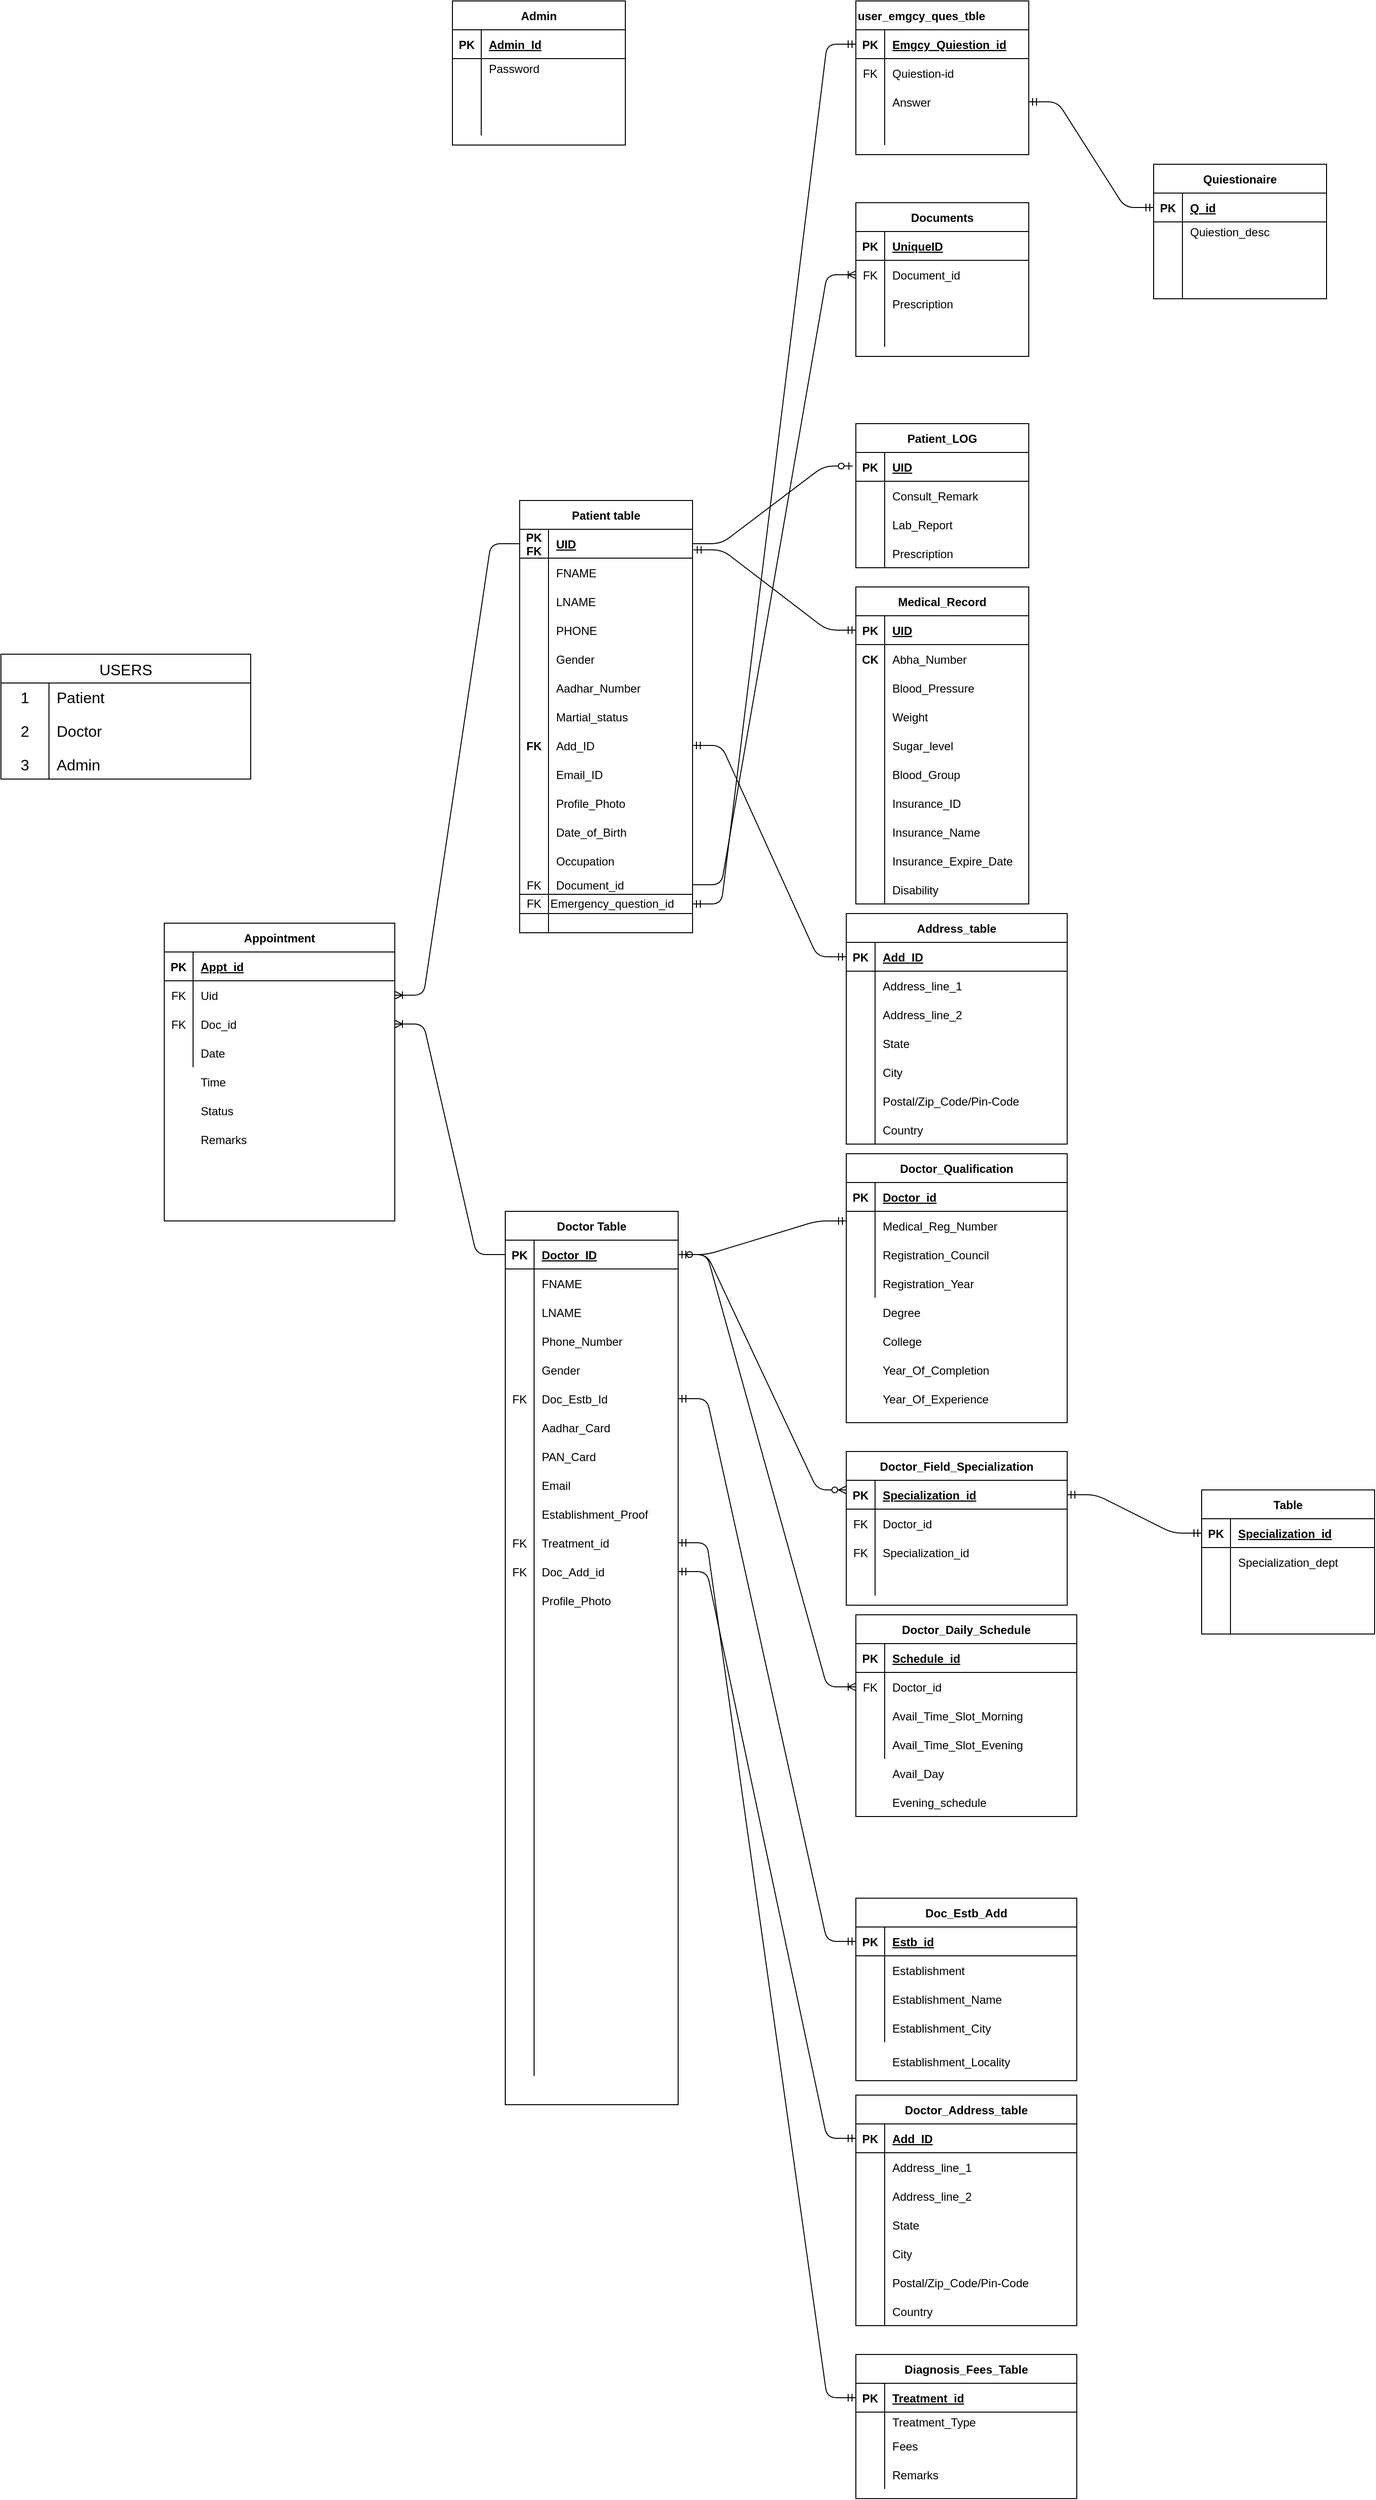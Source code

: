 <mxfile version="13.9.9" type="device"><diagram name="Page-1" id="c4acf3e9-155e-7222-9cf6-157b1a14988f"><mxGraphModel dx="1573" dy="1525" grid="1" gridSize="10" guides="1" tooltips="1" connect="1" arrows="1" fold="1" page="1" pageScale="1" pageWidth="850" pageHeight="1100" background="none" math="0" shadow="0"><root><mxCell id="0"/><mxCell id="1" parent="0"/><mxCell id="9jpm3wXk8JXDyQSvbuSL-8" value="USERS" style="shape=table;startSize=30;container=1;collapsible=0;childLayout=tableLayout;fixedRows=1;rowLines=0;fontStyle=0;strokeColor=default;fontSize=16;" parent="1" vertex="1"><mxGeometry x="-190" y="260" width="260" height="130" as="geometry"/></mxCell><mxCell id="9jpm3wXk8JXDyQSvbuSL-9" value="" style="shape=tableRow;horizontal=0;startSize=0;swimlaneHead=0;swimlaneBody=0;top=0;left=0;bottom=0;right=0;collapsible=0;dropTarget=0;fillColor=none;points=[[0,0.5],[1,0.5]];portConstraint=eastwest;strokeColor=inherit;fontSize=16;" parent="9jpm3wXk8JXDyQSvbuSL-8" vertex="1"><mxGeometry y="30" width="260" height="30" as="geometry"/></mxCell><mxCell id="9jpm3wXk8JXDyQSvbuSL-10" value="1" style="shape=partialRectangle;html=1;whiteSpace=wrap;connectable=0;fillColor=none;top=0;left=0;bottom=0;right=0;overflow=hidden;pointerEvents=1;strokeColor=inherit;fontSize=16;" parent="9jpm3wXk8JXDyQSvbuSL-9" vertex="1"><mxGeometry width="50" height="30" as="geometry"><mxRectangle width="50" height="30" as="alternateBounds"/></mxGeometry></mxCell><mxCell id="9jpm3wXk8JXDyQSvbuSL-11" value="Patient" style="shape=partialRectangle;html=1;whiteSpace=wrap;connectable=0;fillColor=none;top=0;left=0;bottom=0;right=0;align=left;spacingLeft=6;overflow=hidden;strokeColor=inherit;fontSize=16;" parent="9jpm3wXk8JXDyQSvbuSL-9" vertex="1"><mxGeometry x="50" width="210" height="30" as="geometry"><mxRectangle width="210" height="30" as="alternateBounds"/></mxGeometry></mxCell><mxCell id="9jpm3wXk8JXDyQSvbuSL-12" value="" style="shape=tableRow;horizontal=0;startSize=0;swimlaneHead=0;swimlaneBody=0;top=0;left=0;bottom=0;right=0;collapsible=0;dropTarget=0;fillColor=none;points=[[0,0.5],[1,0.5]];portConstraint=eastwest;strokeColor=inherit;fontSize=16;" parent="9jpm3wXk8JXDyQSvbuSL-8" vertex="1"><mxGeometry y="60" width="260" height="40" as="geometry"/></mxCell><mxCell id="9jpm3wXk8JXDyQSvbuSL-13" value="2" style="shape=partialRectangle;html=1;whiteSpace=wrap;connectable=0;fillColor=none;top=0;left=0;bottom=0;right=0;overflow=hidden;strokeColor=inherit;fontSize=16;" parent="9jpm3wXk8JXDyQSvbuSL-12" vertex="1"><mxGeometry width="50" height="40" as="geometry"><mxRectangle width="50" height="40" as="alternateBounds"/></mxGeometry></mxCell><mxCell id="9jpm3wXk8JXDyQSvbuSL-14" value="Doctor" style="shape=partialRectangle;html=1;whiteSpace=wrap;connectable=0;fillColor=none;top=0;left=0;bottom=0;right=0;align=left;spacingLeft=6;overflow=hidden;strokeColor=inherit;fontSize=16;" parent="9jpm3wXk8JXDyQSvbuSL-12" vertex="1"><mxGeometry x="50" width="210" height="40" as="geometry"><mxRectangle width="210" height="40" as="alternateBounds"/></mxGeometry></mxCell><mxCell id="9jpm3wXk8JXDyQSvbuSL-15" value="" style="shape=tableRow;horizontal=0;startSize=0;swimlaneHead=0;swimlaneBody=0;top=0;left=0;bottom=0;right=0;collapsible=0;dropTarget=0;fillColor=none;points=[[0,0.5],[1,0.5]];portConstraint=eastwest;strokeColor=inherit;fontSize=16;" parent="9jpm3wXk8JXDyQSvbuSL-8" vertex="1"><mxGeometry y="100" width="260" height="30" as="geometry"/></mxCell><mxCell id="9jpm3wXk8JXDyQSvbuSL-16" value="3" style="shape=partialRectangle;html=1;whiteSpace=wrap;connectable=0;fillColor=none;top=0;left=0;bottom=0;right=0;overflow=hidden;strokeColor=inherit;fontSize=16;" parent="9jpm3wXk8JXDyQSvbuSL-15" vertex="1"><mxGeometry width="50" height="30" as="geometry"><mxRectangle width="50" height="30" as="alternateBounds"/></mxGeometry></mxCell><mxCell id="9jpm3wXk8JXDyQSvbuSL-17" value="Admin" style="shape=partialRectangle;html=1;whiteSpace=wrap;connectable=0;fillColor=none;top=0;left=0;bottom=0;right=0;align=left;spacingLeft=6;overflow=hidden;strokeColor=inherit;fontSize=16;" parent="9jpm3wXk8JXDyQSvbuSL-15" vertex="1"><mxGeometry x="50" width="210" height="30" as="geometry"><mxRectangle width="210" height="30" as="alternateBounds"/></mxGeometry></mxCell><mxCell id="9jpm3wXk8JXDyQSvbuSL-19" value="Patient table" style="shape=table;startSize=30;container=1;collapsible=1;childLayout=tableLayout;fixedRows=1;rowLines=0;fontStyle=1;align=center;resizeLast=1;" parent="1" vertex="1"><mxGeometry x="350" y="100" width="180" height="450" as="geometry"/></mxCell><mxCell id="9jpm3wXk8JXDyQSvbuSL-20" value="" style="shape=tableRow;horizontal=0;startSize=0;swimlaneHead=0;swimlaneBody=0;fillColor=none;collapsible=0;dropTarget=0;points=[[0,0.5],[1,0.5]];portConstraint=eastwest;top=0;left=0;right=0;bottom=1;" parent="9jpm3wXk8JXDyQSvbuSL-19" vertex="1"><mxGeometry y="30" width="180" height="30" as="geometry"/></mxCell><mxCell id="9jpm3wXk8JXDyQSvbuSL-21" value="PK&#10;FK" style="shape=partialRectangle;connectable=0;fillColor=none;top=0;left=0;bottom=0;right=0;fontStyle=1;overflow=hidden;" parent="9jpm3wXk8JXDyQSvbuSL-20" vertex="1"><mxGeometry width="30" height="30" as="geometry"><mxRectangle width="30" height="30" as="alternateBounds"/></mxGeometry></mxCell><mxCell id="9jpm3wXk8JXDyQSvbuSL-22" value="UID" style="shape=partialRectangle;connectable=0;fillColor=none;top=0;left=0;bottom=0;right=0;align=left;spacingLeft=6;fontStyle=5;overflow=hidden;" parent="9jpm3wXk8JXDyQSvbuSL-20" vertex="1"><mxGeometry x="30" width="150" height="30" as="geometry"><mxRectangle width="150" height="30" as="alternateBounds"/></mxGeometry></mxCell><mxCell id="9jpm3wXk8JXDyQSvbuSL-23" value="" style="shape=tableRow;horizontal=0;startSize=0;swimlaneHead=0;swimlaneBody=0;fillColor=none;collapsible=0;dropTarget=0;points=[[0,0.5],[1,0.5]];portConstraint=eastwest;top=0;left=0;right=0;bottom=0;" parent="9jpm3wXk8JXDyQSvbuSL-19" vertex="1"><mxGeometry y="60" width="180" height="30" as="geometry"/></mxCell><mxCell id="9jpm3wXk8JXDyQSvbuSL-24" value="" style="shape=partialRectangle;connectable=0;fillColor=none;top=0;left=0;bottom=0;right=0;editable=1;overflow=hidden;" parent="9jpm3wXk8JXDyQSvbuSL-23" vertex="1"><mxGeometry width="30" height="30" as="geometry"><mxRectangle width="30" height="30" as="alternateBounds"/></mxGeometry></mxCell><mxCell id="9jpm3wXk8JXDyQSvbuSL-25" value="FNAME" style="shape=partialRectangle;connectable=0;fillColor=none;top=0;left=0;bottom=0;right=0;align=left;spacingLeft=6;overflow=hidden;" parent="9jpm3wXk8JXDyQSvbuSL-23" vertex="1"><mxGeometry x="30" width="150" height="30" as="geometry"><mxRectangle width="150" height="30" as="alternateBounds"/></mxGeometry></mxCell><mxCell id="9jpm3wXk8JXDyQSvbuSL-26" value="" style="shape=tableRow;horizontal=0;startSize=0;swimlaneHead=0;swimlaneBody=0;fillColor=none;collapsible=0;dropTarget=0;points=[[0,0.5],[1,0.5]];portConstraint=eastwest;top=0;left=0;right=0;bottom=0;" parent="9jpm3wXk8JXDyQSvbuSL-19" vertex="1"><mxGeometry y="90" width="180" height="30" as="geometry"/></mxCell><mxCell id="9jpm3wXk8JXDyQSvbuSL-27" value="" style="shape=partialRectangle;connectable=0;fillColor=none;top=0;left=0;bottom=0;right=0;editable=1;overflow=hidden;" parent="9jpm3wXk8JXDyQSvbuSL-26" vertex="1"><mxGeometry width="30" height="30" as="geometry"><mxRectangle width="30" height="30" as="alternateBounds"/></mxGeometry></mxCell><mxCell id="9jpm3wXk8JXDyQSvbuSL-28" value="LNAME" style="shape=partialRectangle;connectable=0;fillColor=none;top=0;left=0;bottom=0;right=0;align=left;spacingLeft=6;overflow=hidden;" parent="9jpm3wXk8JXDyQSvbuSL-26" vertex="1"><mxGeometry x="30" width="150" height="30" as="geometry"><mxRectangle width="150" height="30" as="alternateBounds"/></mxGeometry></mxCell><mxCell id="9jpm3wXk8JXDyQSvbuSL-29" value="" style="shape=tableRow;horizontal=0;startSize=0;swimlaneHead=0;swimlaneBody=0;fillColor=none;collapsible=0;dropTarget=0;points=[[0,0.5],[1,0.5]];portConstraint=eastwest;top=0;left=0;right=0;bottom=0;" parent="9jpm3wXk8JXDyQSvbuSL-19" vertex="1"><mxGeometry y="120" width="180" height="30" as="geometry"/></mxCell><mxCell id="9jpm3wXk8JXDyQSvbuSL-30" value="" style="shape=partialRectangle;connectable=0;fillColor=none;top=0;left=0;bottom=0;right=0;editable=1;overflow=hidden;" parent="9jpm3wXk8JXDyQSvbuSL-29" vertex="1"><mxGeometry width="30" height="30" as="geometry"><mxRectangle width="30" height="30" as="alternateBounds"/></mxGeometry></mxCell><mxCell id="9jpm3wXk8JXDyQSvbuSL-31" value="PHONE" style="shape=partialRectangle;connectable=0;fillColor=none;top=0;left=0;bottom=0;right=0;align=left;spacingLeft=6;overflow=hidden;" parent="9jpm3wXk8JXDyQSvbuSL-29" vertex="1"><mxGeometry x="30" width="150" height="30" as="geometry"><mxRectangle width="150" height="30" as="alternateBounds"/></mxGeometry></mxCell><mxCell id="9jpm3wXk8JXDyQSvbuSL-35" value="" style="shape=tableRow;horizontal=0;startSize=0;swimlaneHead=0;swimlaneBody=0;fillColor=none;collapsible=0;dropTarget=0;points=[[0,0.5],[1,0.5]];portConstraint=eastwest;top=0;left=0;right=0;bottom=0;" parent="9jpm3wXk8JXDyQSvbuSL-19" vertex="1"><mxGeometry y="150" width="180" height="30" as="geometry"/></mxCell><mxCell id="9jpm3wXk8JXDyQSvbuSL-36" value="" style="shape=partialRectangle;connectable=0;fillColor=none;top=0;left=0;bottom=0;right=0;editable=1;overflow=hidden;" parent="9jpm3wXk8JXDyQSvbuSL-35" vertex="1"><mxGeometry width="30" height="30" as="geometry"><mxRectangle width="30" height="30" as="alternateBounds"/></mxGeometry></mxCell><mxCell id="9jpm3wXk8JXDyQSvbuSL-37" value="Gender" style="shape=partialRectangle;connectable=0;fillColor=none;top=0;left=0;bottom=0;right=0;align=left;spacingLeft=6;overflow=hidden;" parent="9jpm3wXk8JXDyQSvbuSL-35" vertex="1"><mxGeometry x="30" width="150" height="30" as="geometry"><mxRectangle width="150" height="30" as="alternateBounds"/></mxGeometry></mxCell><mxCell id="9jpm3wXk8JXDyQSvbuSL-38" value="" style="shape=tableRow;horizontal=0;startSize=0;swimlaneHead=0;swimlaneBody=0;fillColor=none;collapsible=0;dropTarget=0;points=[[0,0.5],[1,0.5]];portConstraint=eastwest;top=0;left=0;right=0;bottom=0;" parent="9jpm3wXk8JXDyQSvbuSL-19" vertex="1"><mxGeometry y="180" width="180" height="30" as="geometry"/></mxCell><mxCell id="9jpm3wXk8JXDyQSvbuSL-39" value="" style="shape=partialRectangle;connectable=0;fillColor=none;top=0;left=0;bottom=0;right=0;editable=1;overflow=hidden;" parent="9jpm3wXk8JXDyQSvbuSL-38" vertex="1"><mxGeometry width="30" height="30" as="geometry"><mxRectangle width="30" height="30" as="alternateBounds"/></mxGeometry></mxCell><mxCell id="9jpm3wXk8JXDyQSvbuSL-40" value="Aadhar_Number" style="shape=partialRectangle;connectable=0;fillColor=none;top=0;left=0;bottom=0;right=0;align=left;spacingLeft=6;overflow=hidden;" parent="9jpm3wXk8JXDyQSvbuSL-38" vertex="1"><mxGeometry x="30" width="150" height="30" as="geometry"><mxRectangle width="150" height="30" as="alternateBounds"/></mxGeometry></mxCell><mxCell id="9jpm3wXk8JXDyQSvbuSL-66" value="" style="shape=tableRow;horizontal=0;startSize=0;swimlaneHead=0;swimlaneBody=0;fillColor=none;collapsible=0;dropTarget=0;points=[[0,0.5],[1,0.5]];portConstraint=eastwest;top=0;left=0;right=0;bottom=0;" parent="9jpm3wXk8JXDyQSvbuSL-19" vertex="1"><mxGeometry y="210" width="180" height="30" as="geometry"/></mxCell><mxCell id="9jpm3wXk8JXDyQSvbuSL-67" value="" style="shape=partialRectangle;connectable=0;fillColor=none;top=0;left=0;bottom=0;right=0;editable=1;overflow=hidden;" parent="9jpm3wXk8JXDyQSvbuSL-66" vertex="1"><mxGeometry width="30" height="30" as="geometry"><mxRectangle width="30" height="30" as="alternateBounds"/></mxGeometry></mxCell><mxCell id="9jpm3wXk8JXDyQSvbuSL-68" value="Martial_status" style="shape=partialRectangle;connectable=0;fillColor=none;top=0;left=0;bottom=0;right=0;align=left;spacingLeft=6;overflow=hidden;" parent="9jpm3wXk8JXDyQSvbuSL-66" vertex="1"><mxGeometry x="30" width="150" height="30" as="geometry"><mxRectangle width="150" height="30" as="alternateBounds"/></mxGeometry></mxCell><mxCell id="9jpm3wXk8JXDyQSvbuSL-228" value="" style="shape=tableRow;horizontal=0;startSize=0;swimlaneHead=0;swimlaneBody=0;fillColor=none;collapsible=0;dropTarget=0;points=[[0,0.5],[1,0.5]];portConstraint=eastwest;top=0;left=0;right=0;bottom=0;" parent="9jpm3wXk8JXDyQSvbuSL-19" vertex="1"><mxGeometry y="240" width="180" height="30" as="geometry"/></mxCell><mxCell id="9jpm3wXk8JXDyQSvbuSL-229" value="FK" style="shape=partialRectangle;connectable=0;fillColor=none;top=0;left=0;bottom=0;right=0;editable=1;overflow=hidden;fontStyle=1;" parent="9jpm3wXk8JXDyQSvbuSL-228" vertex="1"><mxGeometry width="30" height="30" as="geometry"><mxRectangle width="30" height="30" as="alternateBounds"/></mxGeometry></mxCell><mxCell id="9jpm3wXk8JXDyQSvbuSL-230" value="Add_ID" style="shape=partialRectangle;connectable=0;fillColor=none;top=0;left=0;bottom=0;right=0;align=left;spacingLeft=6;overflow=hidden;" parent="9jpm3wXk8JXDyQSvbuSL-228" vertex="1"><mxGeometry x="30" width="150" height="30" as="geometry"><mxRectangle width="150" height="30" as="alternateBounds"/></mxGeometry></mxCell><mxCell id="9jpm3wXk8JXDyQSvbuSL-284" value="" style="shape=tableRow;horizontal=0;startSize=0;swimlaneHead=0;swimlaneBody=0;fillColor=none;collapsible=0;dropTarget=0;points=[[0,0.5],[1,0.5]];portConstraint=eastwest;top=0;left=0;right=0;bottom=0;" parent="9jpm3wXk8JXDyQSvbuSL-19" vertex="1"><mxGeometry y="270" width="180" height="30" as="geometry"/></mxCell><mxCell id="9jpm3wXk8JXDyQSvbuSL-285" value="" style="shape=partialRectangle;connectable=0;fillColor=none;top=0;left=0;bottom=0;right=0;editable=1;overflow=hidden;" parent="9jpm3wXk8JXDyQSvbuSL-284" vertex="1"><mxGeometry width="30" height="30" as="geometry"><mxRectangle width="30" height="30" as="alternateBounds"/></mxGeometry></mxCell><mxCell id="9jpm3wXk8JXDyQSvbuSL-286" value="Email_ID" style="shape=partialRectangle;connectable=0;fillColor=none;top=0;left=0;bottom=0;right=0;align=left;spacingLeft=6;overflow=hidden;" parent="9jpm3wXk8JXDyQSvbuSL-284" vertex="1"><mxGeometry x="30" width="150" height="30" as="geometry"><mxRectangle width="150" height="30" as="alternateBounds"/></mxGeometry></mxCell><mxCell id="9jpm3wXk8JXDyQSvbuSL-72" value="" style="shape=tableRow;horizontal=0;startSize=0;swimlaneHead=0;swimlaneBody=0;fillColor=none;collapsible=0;dropTarget=0;points=[[0,0.5],[1,0.5]];portConstraint=eastwest;top=0;left=0;right=0;bottom=0;" parent="9jpm3wXk8JXDyQSvbuSL-19" vertex="1"><mxGeometry y="300" width="180" height="30" as="geometry"/></mxCell><mxCell id="9jpm3wXk8JXDyQSvbuSL-73" value="" style="shape=partialRectangle;connectable=0;fillColor=none;top=0;left=0;bottom=0;right=0;editable=1;overflow=hidden;" parent="9jpm3wXk8JXDyQSvbuSL-72" vertex="1"><mxGeometry width="30" height="30" as="geometry"><mxRectangle width="30" height="30" as="alternateBounds"/></mxGeometry></mxCell><mxCell id="9jpm3wXk8JXDyQSvbuSL-74" value="Profile_Photo" style="shape=partialRectangle;connectable=0;fillColor=none;top=0;left=0;bottom=0;right=0;align=left;spacingLeft=6;overflow=hidden;" parent="9jpm3wXk8JXDyQSvbuSL-72" vertex="1"><mxGeometry x="30" width="150" height="30" as="geometry"><mxRectangle width="150" height="30" as="alternateBounds"/></mxGeometry></mxCell><mxCell id="9jpm3wXk8JXDyQSvbuSL-287" value="" style="shape=tableRow;horizontal=0;startSize=0;swimlaneHead=0;swimlaneBody=0;fillColor=none;collapsible=0;dropTarget=0;points=[[0,0.5],[1,0.5]];portConstraint=eastwest;top=0;left=0;right=0;bottom=0;" parent="9jpm3wXk8JXDyQSvbuSL-19" vertex="1"><mxGeometry y="330" width="180" height="30" as="geometry"/></mxCell><mxCell id="9jpm3wXk8JXDyQSvbuSL-288" value="" style="shape=partialRectangle;connectable=0;fillColor=none;top=0;left=0;bottom=0;right=0;editable=1;overflow=hidden;" parent="9jpm3wXk8JXDyQSvbuSL-287" vertex="1"><mxGeometry width="30" height="30" as="geometry"><mxRectangle width="30" height="30" as="alternateBounds"/></mxGeometry></mxCell><mxCell id="9jpm3wXk8JXDyQSvbuSL-289" value="Date_of_Birth" style="shape=partialRectangle;connectable=0;fillColor=none;top=0;left=0;bottom=0;right=0;align=left;spacingLeft=6;overflow=hidden;" parent="9jpm3wXk8JXDyQSvbuSL-287" vertex="1"><mxGeometry x="30" width="150" height="30" as="geometry"><mxRectangle width="150" height="30" as="alternateBounds"/></mxGeometry></mxCell><mxCell id="9jpm3wXk8JXDyQSvbuSL-318" value="" style="shape=tableRow;horizontal=0;startSize=0;swimlaneHead=0;swimlaneBody=0;fillColor=none;collapsible=0;dropTarget=0;points=[[0,0.5],[1,0.5]];portConstraint=eastwest;top=0;left=0;right=0;bottom=0;" parent="9jpm3wXk8JXDyQSvbuSL-19" vertex="1"><mxGeometry y="360" width="180" height="30" as="geometry"/></mxCell><mxCell id="9jpm3wXk8JXDyQSvbuSL-319" value="" style="shape=partialRectangle;connectable=0;fillColor=none;top=0;left=0;bottom=0;right=0;editable=1;overflow=hidden;" parent="9jpm3wXk8JXDyQSvbuSL-318" vertex="1"><mxGeometry width="30" height="30" as="geometry"><mxRectangle width="30" height="30" as="alternateBounds"/></mxGeometry></mxCell><mxCell id="9jpm3wXk8JXDyQSvbuSL-320" value="Occupation" style="shape=partialRectangle;connectable=0;fillColor=none;top=0;left=0;bottom=0;right=0;align=left;spacingLeft=6;overflow=hidden;" parent="9jpm3wXk8JXDyQSvbuSL-318" vertex="1"><mxGeometry x="30" width="150" height="30" as="geometry"><mxRectangle width="150" height="30" as="alternateBounds"/></mxGeometry></mxCell><mxCell id="9jpm3wXk8JXDyQSvbuSL-69" value="" style="shape=tableRow;horizontal=0;startSize=0;swimlaneHead=0;swimlaneBody=0;fillColor=none;collapsible=0;dropTarget=0;points=[[0,0.5],[1,0.5]];portConstraint=eastwest;top=0;left=0;right=0;bottom=0;" parent="9jpm3wXk8JXDyQSvbuSL-19" vertex="1"><mxGeometry y="390" width="180" height="20" as="geometry"/></mxCell><mxCell id="9jpm3wXk8JXDyQSvbuSL-70" value="FK" style="shape=partialRectangle;connectable=0;fillColor=none;top=0;left=0;bottom=0;right=0;editable=1;overflow=hidden;" parent="9jpm3wXk8JXDyQSvbuSL-69" vertex="1"><mxGeometry width="30" height="20" as="geometry"><mxRectangle width="30" height="30" as="alternateBounds"/></mxGeometry></mxCell><mxCell id="9jpm3wXk8JXDyQSvbuSL-71" value="Document_id" style="shape=partialRectangle;connectable=0;fillColor=none;top=0;left=0;bottom=0;right=0;align=left;spacingLeft=6;overflow=hidden;" parent="9jpm3wXk8JXDyQSvbuSL-69" vertex="1"><mxGeometry x="30" width="150" height="20" as="geometry"><mxRectangle width="150" height="30" as="alternateBounds"/></mxGeometry></mxCell><mxCell id="9jpm3wXk8JXDyQSvbuSL-34" style="edgeStyle=orthogonalEdgeStyle;orthogonalLoop=1;jettySize=auto;html=1;entryX=0;entryY=0.5;entryDx=0;entryDy=0;" parent="1" edge="1"><mxGeometry relative="1" as="geometry"><mxPoint x="260" y="205.04" as="sourcePoint"/><mxPoint x="260" y="205" as="targetPoint"/></mxGeometry></mxCell><mxCell id="9jpm3wXk8JXDyQSvbuSL-104" value="Doctor Table" style="shape=table;startSize=30;container=1;collapsible=1;childLayout=tableLayout;fixedRows=1;rowLines=0;fontStyle=1;align=center;resizeLast=1;" parent="1" vertex="1"><mxGeometry x="335" y="840" width="180" height="930" as="geometry"/></mxCell><mxCell id="9jpm3wXk8JXDyQSvbuSL-105" value="" style="shape=tableRow;horizontal=0;startSize=0;swimlaneHead=0;swimlaneBody=0;fillColor=none;collapsible=0;dropTarget=0;points=[[0,0.5],[1,0.5]];portConstraint=eastwest;top=0;left=0;right=0;bottom=1;" parent="9jpm3wXk8JXDyQSvbuSL-104" vertex="1"><mxGeometry y="30" width="180" height="30" as="geometry"/></mxCell><mxCell id="9jpm3wXk8JXDyQSvbuSL-106" value="PK" style="shape=partialRectangle;connectable=0;fillColor=none;top=0;left=0;bottom=0;right=0;fontStyle=1;overflow=hidden;" parent="9jpm3wXk8JXDyQSvbuSL-105" vertex="1"><mxGeometry width="30" height="30" as="geometry"><mxRectangle width="30" height="30" as="alternateBounds"/></mxGeometry></mxCell><mxCell id="9jpm3wXk8JXDyQSvbuSL-107" value="Doctor_ID" style="shape=partialRectangle;connectable=0;fillColor=none;top=0;left=0;bottom=0;right=0;align=left;spacingLeft=6;fontStyle=5;overflow=hidden;" parent="9jpm3wXk8JXDyQSvbuSL-105" vertex="1"><mxGeometry x="30" width="150" height="30" as="geometry"><mxRectangle width="150" height="30" as="alternateBounds"/></mxGeometry></mxCell><mxCell id="9jpm3wXk8JXDyQSvbuSL-108" value="" style="shape=tableRow;horizontal=0;startSize=0;swimlaneHead=0;swimlaneBody=0;fillColor=none;collapsible=0;dropTarget=0;points=[[0,0.5],[1,0.5]];portConstraint=eastwest;top=0;left=0;right=0;bottom=0;" parent="9jpm3wXk8JXDyQSvbuSL-104" vertex="1"><mxGeometry y="60" width="180" height="30" as="geometry"/></mxCell><mxCell id="9jpm3wXk8JXDyQSvbuSL-109" value="" style="shape=partialRectangle;connectable=0;fillColor=none;top=0;left=0;bottom=0;right=0;editable=1;overflow=hidden;" parent="9jpm3wXk8JXDyQSvbuSL-108" vertex="1"><mxGeometry width="30" height="30" as="geometry"><mxRectangle width="30" height="30" as="alternateBounds"/></mxGeometry></mxCell><mxCell id="9jpm3wXk8JXDyQSvbuSL-110" value="FNAME" style="shape=partialRectangle;connectable=0;fillColor=none;top=0;left=0;bottom=0;right=0;align=left;spacingLeft=6;overflow=hidden;" parent="9jpm3wXk8JXDyQSvbuSL-108" vertex="1"><mxGeometry x="30" width="150" height="30" as="geometry"><mxRectangle width="150" height="30" as="alternateBounds"/></mxGeometry></mxCell><mxCell id="9jpm3wXk8JXDyQSvbuSL-111" value="" style="shape=tableRow;horizontal=0;startSize=0;swimlaneHead=0;swimlaneBody=0;fillColor=none;collapsible=0;dropTarget=0;points=[[0,0.5],[1,0.5]];portConstraint=eastwest;top=0;left=0;right=0;bottom=0;" parent="9jpm3wXk8JXDyQSvbuSL-104" vertex="1"><mxGeometry y="90" width="180" height="30" as="geometry"/></mxCell><mxCell id="9jpm3wXk8JXDyQSvbuSL-112" value="" style="shape=partialRectangle;connectable=0;fillColor=none;top=0;left=0;bottom=0;right=0;editable=1;overflow=hidden;" parent="9jpm3wXk8JXDyQSvbuSL-111" vertex="1"><mxGeometry width="30" height="30" as="geometry"><mxRectangle width="30" height="30" as="alternateBounds"/></mxGeometry></mxCell><mxCell id="9jpm3wXk8JXDyQSvbuSL-113" value="LNAME" style="shape=partialRectangle;connectable=0;fillColor=none;top=0;left=0;bottom=0;right=0;align=left;spacingLeft=6;overflow=hidden;" parent="9jpm3wXk8JXDyQSvbuSL-111" vertex="1"><mxGeometry x="30" width="150" height="30" as="geometry"><mxRectangle width="150" height="30" as="alternateBounds"/></mxGeometry></mxCell><mxCell id="9jpm3wXk8JXDyQSvbuSL-114" value="" style="shape=tableRow;horizontal=0;startSize=0;swimlaneHead=0;swimlaneBody=0;fillColor=none;collapsible=0;dropTarget=0;points=[[0,0.5],[1,0.5]];portConstraint=eastwest;top=0;left=0;right=0;bottom=0;" parent="9jpm3wXk8JXDyQSvbuSL-104" vertex="1"><mxGeometry y="120" width="180" height="30" as="geometry"/></mxCell><mxCell id="9jpm3wXk8JXDyQSvbuSL-115" value="" style="shape=partialRectangle;connectable=0;fillColor=none;top=0;left=0;bottom=0;right=0;editable=1;overflow=hidden;" parent="9jpm3wXk8JXDyQSvbuSL-114" vertex="1"><mxGeometry width="30" height="30" as="geometry"><mxRectangle width="30" height="30" as="alternateBounds"/></mxGeometry></mxCell><mxCell id="9jpm3wXk8JXDyQSvbuSL-116" value="Phone_Number" style="shape=partialRectangle;connectable=0;fillColor=none;top=0;left=0;bottom=0;right=0;align=left;spacingLeft=6;overflow=hidden;" parent="9jpm3wXk8JXDyQSvbuSL-114" vertex="1"><mxGeometry x="30" width="150" height="30" as="geometry"><mxRectangle width="150" height="30" as="alternateBounds"/></mxGeometry></mxCell><mxCell id="9jpm3wXk8JXDyQSvbuSL-117" value="" style="shape=tableRow;horizontal=0;startSize=0;swimlaneHead=0;swimlaneBody=0;fillColor=none;collapsible=0;dropTarget=0;points=[[0,0.5],[1,0.5]];portConstraint=eastwest;top=0;left=0;right=0;bottom=0;" parent="9jpm3wXk8JXDyQSvbuSL-104" vertex="1"><mxGeometry y="150" width="180" height="30" as="geometry"/></mxCell><mxCell id="9jpm3wXk8JXDyQSvbuSL-118" value="" style="shape=partialRectangle;connectable=0;fillColor=none;top=0;left=0;bottom=0;right=0;editable=1;overflow=hidden;" parent="9jpm3wXk8JXDyQSvbuSL-117" vertex="1"><mxGeometry width="30" height="30" as="geometry"><mxRectangle width="30" height="30" as="alternateBounds"/></mxGeometry></mxCell><mxCell id="9jpm3wXk8JXDyQSvbuSL-119" value="Gender" style="shape=partialRectangle;connectable=0;fillColor=none;top=0;left=0;bottom=0;right=0;align=left;spacingLeft=6;overflow=hidden;" parent="9jpm3wXk8JXDyQSvbuSL-117" vertex="1"><mxGeometry x="30" width="150" height="30" as="geometry"><mxRectangle width="150" height="30" as="alternateBounds"/></mxGeometry></mxCell><mxCell id="9jpm3wXk8JXDyQSvbuSL-123" value="" style="shape=tableRow;horizontal=0;startSize=0;swimlaneHead=0;swimlaneBody=0;fillColor=none;collapsible=0;dropTarget=0;points=[[0,0.5],[1,0.5]];portConstraint=eastwest;top=0;left=0;right=0;bottom=0;" parent="9jpm3wXk8JXDyQSvbuSL-104" vertex="1"><mxGeometry y="180" width="180" height="30" as="geometry"/></mxCell><mxCell id="9jpm3wXk8JXDyQSvbuSL-124" value="FK" style="shape=partialRectangle;connectable=0;fillColor=none;top=0;left=0;bottom=0;right=0;editable=1;overflow=hidden;" parent="9jpm3wXk8JXDyQSvbuSL-123" vertex="1"><mxGeometry width="30" height="30" as="geometry"><mxRectangle width="30" height="30" as="alternateBounds"/></mxGeometry></mxCell><mxCell id="9jpm3wXk8JXDyQSvbuSL-125" value="Doc_Estb_Id" style="shape=partialRectangle;connectable=0;fillColor=none;top=0;left=0;bottom=0;right=0;align=left;spacingLeft=6;overflow=hidden;" parent="9jpm3wXk8JXDyQSvbuSL-123" vertex="1"><mxGeometry x="30" width="150" height="30" as="geometry"><mxRectangle width="150" height="30" as="alternateBounds"/></mxGeometry></mxCell><mxCell id="9jpm3wXk8JXDyQSvbuSL-147" value="" style="shape=tableRow;horizontal=0;startSize=0;swimlaneHead=0;swimlaneBody=0;fillColor=none;collapsible=0;dropTarget=0;points=[[0,0.5],[1,0.5]];portConstraint=eastwest;top=0;left=0;right=0;bottom=0;" parent="9jpm3wXk8JXDyQSvbuSL-104" vertex="1"><mxGeometry y="210" width="180" height="30" as="geometry"/></mxCell><mxCell id="9jpm3wXk8JXDyQSvbuSL-148" value="" style="shape=partialRectangle;connectable=0;fillColor=none;top=0;left=0;bottom=0;right=0;editable=1;overflow=hidden;" parent="9jpm3wXk8JXDyQSvbuSL-147" vertex="1"><mxGeometry width="30" height="30" as="geometry"><mxRectangle width="30" height="30" as="alternateBounds"/></mxGeometry></mxCell><mxCell id="9jpm3wXk8JXDyQSvbuSL-149" value="Aadhar_Card" style="shape=partialRectangle;connectable=0;fillColor=none;top=0;left=0;bottom=0;right=0;align=left;spacingLeft=6;overflow=hidden;" parent="9jpm3wXk8JXDyQSvbuSL-147" vertex="1"><mxGeometry x="30" width="150" height="30" as="geometry"><mxRectangle width="150" height="30" as="alternateBounds"/></mxGeometry></mxCell><mxCell id="9jpm3wXk8JXDyQSvbuSL-120" value="" style="shape=tableRow;horizontal=0;startSize=0;swimlaneHead=0;swimlaneBody=0;fillColor=none;collapsible=0;dropTarget=0;points=[[0,0.5],[1,0.5]];portConstraint=eastwest;top=0;left=0;right=0;bottom=0;" parent="9jpm3wXk8JXDyQSvbuSL-104" vertex="1"><mxGeometry y="240" width="180" height="30" as="geometry"/></mxCell><mxCell id="9jpm3wXk8JXDyQSvbuSL-121" value="" style="shape=partialRectangle;connectable=0;fillColor=none;top=0;left=0;bottom=0;right=0;editable=1;overflow=hidden;" parent="9jpm3wXk8JXDyQSvbuSL-120" vertex="1"><mxGeometry width="30" height="30" as="geometry"><mxRectangle width="30" height="30" as="alternateBounds"/></mxGeometry></mxCell><mxCell id="9jpm3wXk8JXDyQSvbuSL-122" value="PAN_Card" style="shape=partialRectangle;connectable=0;fillColor=none;top=0;left=0;bottom=0;right=0;align=left;spacingLeft=6;overflow=hidden;" parent="9jpm3wXk8JXDyQSvbuSL-120" vertex="1"><mxGeometry x="30" width="150" height="30" as="geometry"><mxRectangle width="150" height="30" as="alternateBounds"/></mxGeometry></mxCell><mxCell id="9jpm3wXk8JXDyQSvbuSL-126" value="" style="shape=tableRow;horizontal=0;startSize=0;swimlaneHead=0;swimlaneBody=0;fillColor=none;collapsible=0;dropTarget=0;points=[[0,0.5],[1,0.5]];portConstraint=eastwest;top=0;left=0;right=0;bottom=0;" parent="9jpm3wXk8JXDyQSvbuSL-104" vertex="1"><mxGeometry y="270" width="180" height="30" as="geometry"/></mxCell><mxCell id="9jpm3wXk8JXDyQSvbuSL-127" value="" style="shape=partialRectangle;connectable=0;fillColor=none;top=0;left=0;bottom=0;right=0;editable=1;overflow=hidden;" parent="9jpm3wXk8JXDyQSvbuSL-126" vertex="1"><mxGeometry width="30" height="30" as="geometry"><mxRectangle width="30" height="30" as="alternateBounds"/></mxGeometry></mxCell><mxCell id="9jpm3wXk8JXDyQSvbuSL-128" value="Email" style="shape=partialRectangle;connectable=0;fillColor=none;top=0;left=0;bottom=0;right=0;align=left;spacingLeft=6;overflow=hidden;" parent="9jpm3wXk8JXDyQSvbuSL-126" vertex="1"><mxGeometry x="30" width="150" height="30" as="geometry"><mxRectangle width="150" height="30" as="alternateBounds"/></mxGeometry></mxCell><mxCell id="9jpm3wXk8JXDyQSvbuSL-129" value="" style="shape=tableRow;horizontal=0;startSize=0;swimlaneHead=0;swimlaneBody=0;fillColor=none;collapsible=0;dropTarget=0;points=[[0,0.5],[1,0.5]];portConstraint=eastwest;top=0;left=0;right=0;bottom=0;" parent="9jpm3wXk8JXDyQSvbuSL-104" vertex="1"><mxGeometry y="300" width="180" height="30" as="geometry"/></mxCell><mxCell id="9jpm3wXk8JXDyQSvbuSL-130" value="" style="shape=partialRectangle;connectable=0;fillColor=none;top=0;left=0;bottom=0;right=0;editable=1;overflow=hidden;" parent="9jpm3wXk8JXDyQSvbuSL-129" vertex="1"><mxGeometry width="30" height="30" as="geometry"><mxRectangle width="30" height="30" as="alternateBounds"/></mxGeometry></mxCell><mxCell id="9jpm3wXk8JXDyQSvbuSL-131" value="Establishment_Proof" style="shape=partialRectangle;connectable=0;fillColor=none;top=0;left=0;bottom=0;right=0;align=left;spacingLeft=6;overflow=hidden;" parent="9jpm3wXk8JXDyQSvbuSL-129" vertex="1"><mxGeometry x="30" width="150" height="30" as="geometry"><mxRectangle width="150" height="30" as="alternateBounds"/></mxGeometry></mxCell><mxCell id="bBwrWh9iZVVAsLeWQ43W-309" value="" style="shape=tableRow;horizontal=0;startSize=0;swimlaneHead=0;swimlaneBody=0;fillColor=none;collapsible=0;dropTarget=0;points=[[0,0.5],[1,0.5]];portConstraint=eastwest;top=0;left=0;right=0;bottom=0;" vertex="1" parent="9jpm3wXk8JXDyQSvbuSL-104"><mxGeometry y="330" width="180" height="30" as="geometry"/></mxCell><mxCell id="bBwrWh9iZVVAsLeWQ43W-310" value="FK" style="shape=partialRectangle;connectable=0;fillColor=none;top=0;left=0;bottom=0;right=0;editable=1;overflow=hidden;" vertex="1" parent="bBwrWh9iZVVAsLeWQ43W-309"><mxGeometry width="30" height="30" as="geometry"><mxRectangle width="30" height="30" as="alternateBounds"/></mxGeometry></mxCell><mxCell id="bBwrWh9iZVVAsLeWQ43W-311" value="Treatment_id" style="shape=partialRectangle;connectable=0;fillColor=none;top=0;left=0;bottom=0;right=0;align=left;spacingLeft=6;overflow=hidden;" vertex="1" parent="bBwrWh9iZVVAsLeWQ43W-309"><mxGeometry x="30" width="150" height="30" as="geometry"><mxRectangle width="150" height="30" as="alternateBounds"/></mxGeometry></mxCell><mxCell id="9jpm3wXk8JXDyQSvbuSL-132" value="" style="shape=tableRow;horizontal=0;startSize=0;swimlaneHead=0;swimlaneBody=0;fillColor=none;collapsible=0;dropTarget=0;points=[[0,0.5],[1,0.5]];portConstraint=eastwest;top=0;left=0;right=0;bottom=0;" parent="9jpm3wXk8JXDyQSvbuSL-104" vertex="1"><mxGeometry y="360" width="180" height="30" as="geometry"/></mxCell><mxCell id="9jpm3wXk8JXDyQSvbuSL-133" value="FK" style="shape=partialRectangle;connectable=0;fillColor=none;top=0;left=0;bottom=0;right=0;editable=1;overflow=hidden;" parent="9jpm3wXk8JXDyQSvbuSL-132" vertex="1"><mxGeometry width="30" height="30" as="geometry"><mxRectangle width="30" height="30" as="alternateBounds"/></mxGeometry></mxCell><mxCell id="9jpm3wXk8JXDyQSvbuSL-134" value="Doc_Add_id" style="shape=partialRectangle;connectable=0;fillColor=none;top=0;left=0;bottom=0;right=0;align=left;spacingLeft=6;overflow=hidden;" parent="9jpm3wXk8JXDyQSvbuSL-132" vertex="1"><mxGeometry x="30" width="150" height="30" as="geometry"><mxRectangle width="150" height="30" as="alternateBounds"/></mxGeometry></mxCell><mxCell id="9jpm3wXk8JXDyQSvbuSL-135" value="" style="shape=tableRow;horizontal=0;startSize=0;swimlaneHead=0;swimlaneBody=0;fillColor=none;collapsible=0;dropTarget=0;points=[[0,0.5],[1,0.5]];portConstraint=eastwest;top=0;left=0;right=0;bottom=0;" parent="9jpm3wXk8JXDyQSvbuSL-104" vertex="1"><mxGeometry y="390" width="180" height="30" as="geometry"/></mxCell><mxCell id="9jpm3wXk8JXDyQSvbuSL-136" value="" style="shape=partialRectangle;connectable=0;fillColor=none;top=0;left=0;bottom=0;right=0;editable=1;overflow=hidden;" parent="9jpm3wXk8JXDyQSvbuSL-135" vertex="1"><mxGeometry width="30" height="30" as="geometry"><mxRectangle width="30" height="30" as="alternateBounds"/></mxGeometry></mxCell><mxCell id="9jpm3wXk8JXDyQSvbuSL-137" value="Profile_Photo" style="shape=partialRectangle;connectable=0;fillColor=none;top=0;left=0;bottom=0;right=0;align=left;spacingLeft=6;overflow=hidden;" parent="9jpm3wXk8JXDyQSvbuSL-135" vertex="1"><mxGeometry x="30" width="150" height="30" as="geometry"><mxRectangle width="150" height="30" as="alternateBounds"/></mxGeometry></mxCell><mxCell id="9jpm3wXk8JXDyQSvbuSL-144" value="" style="shape=tableRow;horizontal=0;startSize=0;swimlaneHead=0;swimlaneBody=0;fillColor=none;collapsible=0;dropTarget=0;points=[[0,0.5],[1,0.5]];portConstraint=eastwest;top=0;left=0;right=0;bottom=0;" parent="9jpm3wXk8JXDyQSvbuSL-104" vertex="1"><mxGeometry y="420" width="180" height="30" as="geometry"/></mxCell><mxCell id="9jpm3wXk8JXDyQSvbuSL-145" value="" style="shape=partialRectangle;connectable=0;fillColor=none;top=0;left=0;bottom=0;right=0;editable=1;overflow=hidden;" parent="9jpm3wXk8JXDyQSvbuSL-144" vertex="1"><mxGeometry width="30" height="30" as="geometry"><mxRectangle width="30" height="30" as="alternateBounds"/></mxGeometry></mxCell><mxCell id="9jpm3wXk8JXDyQSvbuSL-146" value="" style="shape=partialRectangle;connectable=0;fillColor=none;top=0;left=0;bottom=0;right=0;align=left;spacingLeft=6;overflow=hidden;" parent="9jpm3wXk8JXDyQSvbuSL-144" vertex="1"><mxGeometry x="30" width="150" height="30" as="geometry"><mxRectangle width="150" height="30" as="alternateBounds"/></mxGeometry></mxCell><mxCell id="9jpm3wXk8JXDyQSvbuSL-150" value="" style="shape=tableRow;horizontal=0;startSize=0;swimlaneHead=0;swimlaneBody=0;fillColor=none;collapsible=0;dropTarget=0;points=[[0,0.5],[1,0.5]];portConstraint=eastwest;top=0;left=0;right=0;bottom=0;" parent="9jpm3wXk8JXDyQSvbuSL-104" vertex="1"><mxGeometry y="450" width="180" height="30" as="geometry"/></mxCell><mxCell id="9jpm3wXk8JXDyQSvbuSL-151" value="" style="shape=partialRectangle;connectable=0;fillColor=none;top=0;left=0;bottom=0;right=0;editable=1;overflow=hidden;" parent="9jpm3wXk8JXDyQSvbuSL-150" vertex="1"><mxGeometry width="30" height="30" as="geometry"><mxRectangle width="30" height="30" as="alternateBounds"/></mxGeometry></mxCell><mxCell id="9jpm3wXk8JXDyQSvbuSL-152" value="" style="shape=partialRectangle;connectable=0;fillColor=none;top=0;left=0;bottom=0;right=0;align=left;spacingLeft=6;overflow=hidden;" parent="9jpm3wXk8JXDyQSvbuSL-150" vertex="1"><mxGeometry x="30" width="150" height="30" as="geometry"><mxRectangle width="150" height="30" as="alternateBounds"/></mxGeometry></mxCell><mxCell id="9jpm3wXk8JXDyQSvbuSL-153" value="" style="shape=tableRow;horizontal=0;startSize=0;swimlaneHead=0;swimlaneBody=0;fillColor=none;collapsible=0;dropTarget=0;points=[[0,0.5],[1,0.5]];portConstraint=eastwest;top=0;left=0;right=0;bottom=0;" parent="9jpm3wXk8JXDyQSvbuSL-104" vertex="1"><mxGeometry y="480" width="180" height="30" as="geometry"/></mxCell><mxCell id="9jpm3wXk8JXDyQSvbuSL-154" value="" style="shape=partialRectangle;connectable=0;fillColor=none;top=0;left=0;bottom=0;right=0;editable=1;overflow=hidden;" parent="9jpm3wXk8JXDyQSvbuSL-153" vertex="1"><mxGeometry width="30" height="30" as="geometry"><mxRectangle width="30" height="30" as="alternateBounds"/></mxGeometry></mxCell><mxCell id="9jpm3wXk8JXDyQSvbuSL-155" value="" style="shape=partialRectangle;connectable=0;fillColor=none;top=0;left=0;bottom=0;right=0;align=left;spacingLeft=6;overflow=hidden;" parent="9jpm3wXk8JXDyQSvbuSL-153" vertex="1"><mxGeometry x="30" width="150" height="30" as="geometry"><mxRectangle width="150" height="30" as="alternateBounds"/></mxGeometry></mxCell><mxCell id="9jpm3wXk8JXDyQSvbuSL-156" value="" style="shape=tableRow;horizontal=0;startSize=0;swimlaneHead=0;swimlaneBody=0;fillColor=none;collapsible=0;dropTarget=0;points=[[0,0.5],[1,0.5]];portConstraint=eastwest;top=0;left=0;right=0;bottom=0;" parent="9jpm3wXk8JXDyQSvbuSL-104" vertex="1"><mxGeometry y="510" width="180" height="30" as="geometry"/></mxCell><mxCell id="9jpm3wXk8JXDyQSvbuSL-157" value="" style="shape=partialRectangle;connectable=0;fillColor=none;top=0;left=0;bottom=0;right=0;editable=1;overflow=hidden;" parent="9jpm3wXk8JXDyQSvbuSL-156" vertex="1"><mxGeometry width="30" height="30" as="geometry"><mxRectangle width="30" height="30" as="alternateBounds"/></mxGeometry></mxCell><mxCell id="9jpm3wXk8JXDyQSvbuSL-158" value="" style="shape=partialRectangle;connectable=0;fillColor=none;top=0;left=0;bottom=0;right=0;align=left;spacingLeft=6;overflow=hidden;" parent="9jpm3wXk8JXDyQSvbuSL-156" vertex="1"><mxGeometry x="30" width="150" height="30" as="geometry"><mxRectangle width="150" height="30" as="alternateBounds"/></mxGeometry></mxCell><mxCell id="9jpm3wXk8JXDyQSvbuSL-159" value="" style="shape=tableRow;horizontal=0;startSize=0;swimlaneHead=0;swimlaneBody=0;fillColor=none;collapsible=0;dropTarget=0;points=[[0,0.5],[1,0.5]];portConstraint=eastwest;top=0;left=0;right=0;bottom=0;" parent="9jpm3wXk8JXDyQSvbuSL-104" vertex="1"><mxGeometry y="540" width="180" height="30" as="geometry"/></mxCell><mxCell id="9jpm3wXk8JXDyQSvbuSL-160" value="" style="shape=partialRectangle;connectable=0;fillColor=none;top=0;left=0;bottom=0;right=0;editable=1;overflow=hidden;" parent="9jpm3wXk8JXDyQSvbuSL-159" vertex="1"><mxGeometry width="30" height="30" as="geometry"><mxRectangle width="30" height="30" as="alternateBounds"/></mxGeometry></mxCell><mxCell id="9jpm3wXk8JXDyQSvbuSL-161" value="" style="shape=partialRectangle;connectable=0;fillColor=none;top=0;left=0;bottom=0;right=0;align=left;spacingLeft=6;overflow=hidden;" parent="9jpm3wXk8JXDyQSvbuSL-159" vertex="1"><mxGeometry x="30" width="150" height="30" as="geometry"><mxRectangle width="150" height="30" as="alternateBounds"/></mxGeometry></mxCell><mxCell id="9jpm3wXk8JXDyQSvbuSL-162" value="" style="shape=tableRow;horizontal=0;startSize=0;swimlaneHead=0;swimlaneBody=0;fillColor=none;collapsible=0;dropTarget=0;points=[[0,0.5],[1,0.5]];portConstraint=eastwest;top=0;left=0;right=0;bottom=0;" parent="9jpm3wXk8JXDyQSvbuSL-104" vertex="1"><mxGeometry y="570" width="180" height="30" as="geometry"/></mxCell><mxCell id="9jpm3wXk8JXDyQSvbuSL-163" value="" style="shape=partialRectangle;connectable=0;fillColor=none;top=0;left=0;bottom=0;right=0;editable=1;overflow=hidden;" parent="9jpm3wXk8JXDyQSvbuSL-162" vertex="1"><mxGeometry width="30" height="30" as="geometry"><mxRectangle width="30" height="30" as="alternateBounds"/></mxGeometry></mxCell><mxCell id="9jpm3wXk8JXDyQSvbuSL-164" value="" style="shape=partialRectangle;connectable=0;fillColor=none;top=0;left=0;bottom=0;right=0;align=left;spacingLeft=6;overflow=hidden;" parent="9jpm3wXk8JXDyQSvbuSL-162" vertex="1"><mxGeometry x="30" width="150" height="30" as="geometry"><mxRectangle width="150" height="30" as="alternateBounds"/></mxGeometry></mxCell><mxCell id="9jpm3wXk8JXDyQSvbuSL-165" value="" style="shape=tableRow;horizontal=0;startSize=0;swimlaneHead=0;swimlaneBody=0;fillColor=none;collapsible=0;dropTarget=0;points=[[0,0.5],[1,0.5]];portConstraint=eastwest;top=0;left=0;right=0;bottom=0;" parent="9jpm3wXk8JXDyQSvbuSL-104" vertex="1"><mxGeometry y="600" width="180" height="30" as="geometry"/></mxCell><mxCell id="9jpm3wXk8JXDyQSvbuSL-166" value="" style="shape=partialRectangle;connectable=0;fillColor=none;top=0;left=0;bottom=0;right=0;editable=1;overflow=hidden;" parent="9jpm3wXk8JXDyQSvbuSL-165" vertex="1"><mxGeometry width="30" height="30" as="geometry"><mxRectangle width="30" height="30" as="alternateBounds"/></mxGeometry></mxCell><mxCell id="9jpm3wXk8JXDyQSvbuSL-167" value="" style="shape=partialRectangle;connectable=0;fillColor=none;top=0;left=0;bottom=0;right=0;align=left;spacingLeft=6;overflow=hidden;" parent="9jpm3wXk8JXDyQSvbuSL-165" vertex="1"><mxGeometry x="30" width="150" height="30" as="geometry"><mxRectangle width="150" height="30" as="alternateBounds"/></mxGeometry></mxCell><mxCell id="9jpm3wXk8JXDyQSvbuSL-168" value="" style="shape=tableRow;horizontal=0;startSize=0;swimlaneHead=0;swimlaneBody=0;fillColor=none;collapsible=0;dropTarget=0;points=[[0,0.5],[1,0.5]];portConstraint=eastwest;top=0;left=0;right=0;bottom=0;" parent="9jpm3wXk8JXDyQSvbuSL-104" vertex="1"><mxGeometry y="630" width="180" height="30" as="geometry"/></mxCell><mxCell id="9jpm3wXk8JXDyQSvbuSL-169" value="" style="shape=partialRectangle;connectable=0;fillColor=none;top=0;left=0;bottom=0;right=0;editable=1;overflow=hidden;" parent="9jpm3wXk8JXDyQSvbuSL-168" vertex="1"><mxGeometry width="30" height="30" as="geometry"><mxRectangle width="30" height="30" as="alternateBounds"/></mxGeometry></mxCell><mxCell id="9jpm3wXk8JXDyQSvbuSL-170" value="" style="shape=partialRectangle;connectable=0;fillColor=none;top=0;left=0;bottom=0;right=0;align=left;spacingLeft=6;overflow=hidden;" parent="9jpm3wXk8JXDyQSvbuSL-168" vertex="1"><mxGeometry x="30" width="150" height="30" as="geometry"><mxRectangle width="150" height="30" as="alternateBounds"/></mxGeometry></mxCell><mxCell id="9jpm3wXk8JXDyQSvbuSL-171" value="" style="shape=tableRow;horizontal=0;startSize=0;swimlaneHead=0;swimlaneBody=0;fillColor=none;collapsible=0;dropTarget=0;points=[[0,0.5],[1,0.5]];portConstraint=eastwest;top=0;left=0;right=0;bottom=0;" parent="9jpm3wXk8JXDyQSvbuSL-104" vertex="1"><mxGeometry y="660" width="180" height="30" as="geometry"/></mxCell><mxCell id="9jpm3wXk8JXDyQSvbuSL-172" value="" style="shape=partialRectangle;connectable=0;fillColor=none;top=0;left=0;bottom=0;right=0;editable=1;overflow=hidden;" parent="9jpm3wXk8JXDyQSvbuSL-171" vertex="1"><mxGeometry width="30" height="30" as="geometry"><mxRectangle width="30" height="30" as="alternateBounds"/></mxGeometry></mxCell><mxCell id="9jpm3wXk8JXDyQSvbuSL-173" value="" style="shape=partialRectangle;connectable=0;fillColor=none;top=0;left=0;bottom=0;right=0;align=left;spacingLeft=6;overflow=hidden;" parent="9jpm3wXk8JXDyQSvbuSL-171" vertex="1"><mxGeometry x="30" width="150" height="30" as="geometry"><mxRectangle width="150" height="30" as="alternateBounds"/></mxGeometry></mxCell><mxCell id="9jpm3wXk8JXDyQSvbuSL-174" value="" style="shape=tableRow;horizontal=0;startSize=0;swimlaneHead=0;swimlaneBody=0;fillColor=none;collapsible=0;dropTarget=0;points=[[0,0.5],[1,0.5]];portConstraint=eastwest;top=0;left=0;right=0;bottom=0;" parent="9jpm3wXk8JXDyQSvbuSL-104" vertex="1"><mxGeometry y="690" width="180" height="30" as="geometry"/></mxCell><mxCell id="9jpm3wXk8JXDyQSvbuSL-175" value="" style="shape=partialRectangle;connectable=0;fillColor=none;top=0;left=0;bottom=0;right=0;editable=1;overflow=hidden;" parent="9jpm3wXk8JXDyQSvbuSL-174" vertex="1"><mxGeometry width="30" height="30" as="geometry"><mxRectangle width="30" height="30" as="alternateBounds"/></mxGeometry></mxCell><mxCell id="9jpm3wXk8JXDyQSvbuSL-176" value="" style="shape=partialRectangle;connectable=0;fillColor=none;top=0;left=0;bottom=0;right=0;align=left;spacingLeft=6;overflow=hidden;" parent="9jpm3wXk8JXDyQSvbuSL-174" vertex="1"><mxGeometry x="30" width="150" height="30" as="geometry"><mxRectangle width="150" height="30" as="alternateBounds"/></mxGeometry></mxCell><mxCell id="9jpm3wXk8JXDyQSvbuSL-177" value="" style="shape=tableRow;horizontal=0;startSize=0;swimlaneHead=0;swimlaneBody=0;fillColor=none;collapsible=0;dropTarget=0;points=[[0,0.5],[1,0.5]];portConstraint=eastwest;top=0;left=0;right=0;bottom=0;" parent="9jpm3wXk8JXDyQSvbuSL-104" vertex="1"><mxGeometry y="720" width="180" height="30" as="geometry"/></mxCell><mxCell id="9jpm3wXk8JXDyQSvbuSL-178" value="" style="shape=partialRectangle;connectable=0;fillColor=none;top=0;left=0;bottom=0;right=0;editable=1;overflow=hidden;" parent="9jpm3wXk8JXDyQSvbuSL-177" vertex="1"><mxGeometry width="30" height="30" as="geometry"><mxRectangle width="30" height="30" as="alternateBounds"/></mxGeometry></mxCell><mxCell id="9jpm3wXk8JXDyQSvbuSL-179" value="" style="shape=partialRectangle;connectable=0;fillColor=none;top=0;left=0;bottom=0;right=0;align=left;spacingLeft=6;overflow=hidden;" parent="9jpm3wXk8JXDyQSvbuSL-177" vertex="1"><mxGeometry x="30" width="150" height="30" as="geometry"><mxRectangle width="150" height="30" as="alternateBounds"/></mxGeometry></mxCell><mxCell id="9jpm3wXk8JXDyQSvbuSL-180" value="" style="shape=tableRow;horizontal=0;startSize=0;swimlaneHead=0;swimlaneBody=0;fillColor=none;collapsible=0;dropTarget=0;points=[[0,0.5],[1,0.5]];portConstraint=eastwest;top=0;left=0;right=0;bottom=0;" parent="9jpm3wXk8JXDyQSvbuSL-104" vertex="1"><mxGeometry y="750" width="180" height="30" as="geometry"/></mxCell><mxCell id="9jpm3wXk8JXDyQSvbuSL-181" value="" style="shape=partialRectangle;connectable=0;fillColor=none;top=0;left=0;bottom=0;right=0;editable=1;overflow=hidden;" parent="9jpm3wXk8JXDyQSvbuSL-180" vertex="1"><mxGeometry width="30" height="30" as="geometry"><mxRectangle width="30" height="30" as="alternateBounds"/></mxGeometry></mxCell><mxCell id="9jpm3wXk8JXDyQSvbuSL-182" value="" style="shape=partialRectangle;connectable=0;fillColor=none;top=0;left=0;bottom=0;right=0;align=left;spacingLeft=6;overflow=hidden;" parent="9jpm3wXk8JXDyQSvbuSL-180" vertex="1"><mxGeometry x="30" width="150" height="30" as="geometry"><mxRectangle width="150" height="30" as="alternateBounds"/></mxGeometry></mxCell><mxCell id="9jpm3wXk8JXDyQSvbuSL-183" value="" style="shape=tableRow;horizontal=0;startSize=0;swimlaneHead=0;swimlaneBody=0;fillColor=none;collapsible=0;dropTarget=0;points=[[0,0.5],[1,0.5]];portConstraint=eastwest;top=0;left=0;right=0;bottom=0;" parent="9jpm3wXk8JXDyQSvbuSL-104" vertex="1"><mxGeometry y="780" width="180" height="30" as="geometry"/></mxCell><mxCell id="9jpm3wXk8JXDyQSvbuSL-184" value="" style="shape=partialRectangle;connectable=0;fillColor=none;top=0;left=0;bottom=0;right=0;editable=1;overflow=hidden;" parent="9jpm3wXk8JXDyQSvbuSL-183" vertex="1"><mxGeometry width="30" height="30" as="geometry"><mxRectangle width="30" height="30" as="alternateBounds"/></mxGeometry></mxCell><mxCell id="9jpm3wXk8JXDyQSvbuSL-185" value="" style="shape=partialRectangle;connectable=0;fillColor=none;top=0;left=0;bottom=0;right=0;align=left;spacingLeft=6;overflow=hidden;" parent="9jpm3wXk8JXDyQSvbuSL-183" vertex="1"><mxGeometry x="30" width="150" height="30" as="geometry"><mxRectangle width="150" height="30" as="alternateBounds"/></mxGeometry></mxCell><mxCell id="9jpm3wXk8JXDyQSvbuSL-186" value="" style="shape=tableRow;horizontal=0;startSize=0;swimlaneHead=0;swimlaneBody=0;fillColor=none;collapsible=0;dropTarget=0;points=[[0,0.5],[1,0.5]];portConstraint=eastwest;top=0;left=0;right=0;bottom=0;" parent="9jpm3wXk8JXDyQSvbuSL-104" vertex="1"><mxGeometry y="810" width="180" height="30" as="geometry"/></mxCell><mxCell id="9jpm3wXk8JXDyQSvbuSL-187" value="" style="shape=partialRectangle;connectable=0;fillColor=none;top=0;left=0;bottom=0;right=0;editable=1;overflow=hidden;" parent="9jpm3wXk8JXDyQSvbuSL-186" vertex="1"><mxGeometry width="30" height="30" as="geometry"><mxRectangle width="30" height="30" as="alternateBounds"/></mxGeometry></mxCell><mxCell id="9jpm3wXk8JXDyQSvbuSL-188" value="" style="shape=partialRectangle;connectable=0;fillColor=none;top=0;left=0;bottom=0;right=0;align=left;spacingLeft=6;overflow=hidden;" parent="9jpm3wXk8JXDyQSvbuSL-186" vertex="1"><mxGeometry x="30" width="150" height="30" as="geometry"><mxRectangle width="150" height="30" as="alternateBounds"/></mxGeometry></mxCell><mxCell id="9jpm3wXk8JXDyQSvbuSL-189" value="" style="shape=tableRow;horizontal=0;startSize=0;swimlaneHead=0;swimlaneBody=0;fillColor=none;collapsible=0;dropTarget=0;points=[[0,0.5],[1,0.5]];portConstraint=eastwest;top=0;left=0;right=0;bottom=0;" parent="9jpm3wXk8JXDyQSvbuSL-104" vertex="1"><mxGeometry y="840" width="180" height="30" as="geometry"/></mxCell><mxCell id="9jpm3wXk8JXDyQSvbuSL-190" value="" style="shape=partialRectangle;connectable=0;fillColor=none;top=0;left=0;bottom=0;right=0;editable=1;overflow=hidden;" parent="9jpm3wXk8JXDyQSvbuSL-189" vertex="1"><mxGeometry width="30" height="30" as="geometry"><mxRectangle width="30" height="30" as="alternateBounds"/></mxGeometry></mxCell><mxCell id="9jpm3wXk8JXDyQSvbuSL-191" value="" style="shape=partialRectangle;connectable=0;fillColor=none;top=0;left=0;bottom=0;right=0;align=left;spacingLeft=6;overflow=hidden;" parent="9jpm3wXk8JXDyQSvbuSL-189" vertex="1"><mxGeometry x="30" width="150" height="30" as="geometry"><mxRectangle width="150" height="30" as="alternateBounds"/></mxGeometry></mxCell><mxCell id="9jpm3wXk8JXDyQSvbuSL-192" value="" style="shape=tableRow;horizontal=0;startSize=0;swimlaneHead=0;swimlaneBody=0;fillColor=none;collapsible=0;dropTarget=0;points=[[0,0.5],[1,0.5]];portConstraint=eastwest;top=0;left=0;right=0;bottom=0;" parent="9jpm3wXk8JXDyQSvbuSL-104" vertex="1"><mxGeometry y="870" width="180" height="30" as="geometry"/></mxCell><mxCell id="9jpm3wXk8JXDyQSvbuSL-193" value="" style="shape=partialRectangle;connectable=0;fillColor=none;top=0;left=0;bottom=0;right=0;editable=1;overflow=hidden;" parent="9jpm3wXk8JXDyQSvbuSL-192" vertex="1"><mxGeometry width="30" height="30" as="geometry"><mxRectangle width="30" height="30" as="alternateBounds"/></mxGeometry></mxCell><mxCell id="9jpm3wXk8JXDyQSvbuSL-194" value="" style="shape=partialRectangle;connectable=0;fillColor=none;top=0;left=0;bottom=0;right=0;align=left;spacingLeft=6;overflow=hidden;" parent="9jpm3wXk8JXDyQSvbuSL-192" vertex="1"><mxGeometry x="30" width="150" height="30" as="geometry"><mxRectangle width="150" height="30" as="alternateBounds"/></mxGeometry></mxCell><mxCell id="9jpm3wXk8JXDyQSvbuSL-195" value="Patient_LOG" style="shape=table;startSize=30;container=1;collapsible=1;childLayout=tableLayout;fixedRows=1;rowLines=0;fontStyle=1;align=center;resizeLast=1;" parent="1" vertex="1"><mxGeometry x="700" y="20" width="180" height="150" as="geometry"/></mxCell><mxCell id="9jpm3wXk8JXDyQSvbuSL-196" value="" style="shape=tableRow;horizontal=0;startSize=0;swimlaneHead=0;swimlaneBody=0;fillColor=none;collapsible=0;dropTarget=0;points=[[0,0.5],[1,0.5]];portConstraint=eastwest;top=0;left=0;right=0;bottom=1;" parent="9jpm3wXk8JXDyQSvbuSL-195" vertex="1"><mxGeometry y="30" width="180" height="30" as="geometry"/></mxCell><mxCell id="9jpm3wXk8JXDyQSvbuSL-197" value="PK" style="shape=partialRectangle;connectable=0;fillColor=none;top=0;left=0;bottom=0;right=0;fontStyle=1;overflow=hidden;" parent="9jpm3wXk8JXDyQSvbuSL-196" vertex="1"><mxGeometry width="30" height="30" as="geometry"><mxRectangle width="30" height="30" as="alternateBounds"/></mxGeometry></mxCell><mxCell id="9jpm3wXk8JXDyQSvbuSL-198" value="UID" style="shape=partialRectangle;connectable=0;fillColor=none;top=0;left=0;bottom=0;right=0;align=left;spacingLeft=6;fontStyle=5;overflow=hidden;" parent="9jpm3wXk8JXDyQSvbuSL-196" vertex="1"><mxGeometry x="30" width="150" height="30" as="geometry"><mxRectangle width="150" height="30" as="alternateBounds"/></mxGeometry></mxCell><mxCell id="9jpm3wXk8JXDyQSvbuSL-199" value="" style="shape=tableRow;horizontal=0;startSize=0;swimlaneHead=0;swimlaneBody=0;fillColor=none;collapsible=0;dropTarget=0;points=[[0,0.5],[1,0.5]];portConstraint=eastwest;top=0;left=0;right=0;bottom=0;" parent="9jpm3wXk8JXDyQSvbuSL-195" vertex="1"><mxGeometry y="60" width="180" height="30" as="geometry"/></mxCell><mxCell id="9jpm3wXk8JXDyQSvbuSL-200" value="" style="shape=partialRectangle;connectable=0;fillColor=none;top=0;left=0;bottom=0;right=0;editable=1;overflow=hidden;" parent="9jpm3wXk8JXDyQSvbuSL-199" vertex="1"><mxGeometry width="30" height="30" as="geometry"><mxRectangle width="30" height="30" as="alternateBounds"/></mxGeometry></mxCell><mxCell id="9jpm3wXk8JXDyQSvbuSL-201" value="Consult_Remark" style="shape=partialRectangle;connectable=0;fillColor=none;top=0;left=0;bottom=0;right=0;align=left;spacingLeft=6;overflow=hidden;" parent="9jpm3wXk8JXDyQSvbuSL-199" vertex="1"><mxGeometry x="30" width="150" height="30" as="geometry"><mxRectangle width="150" height="30" as="alternateBounds"/></mxGeometry></mxCell><mxCell id="9jpm3wXk8JXDyQSvbuSL-202" value="" style="shape=tableRow;horizontal=0;startSize=0;swimlaneHead=0;swimlaneBody=0;fillColor=none;collapsible=0;dropTarget=0;points=[[0,0.5],[1,0.5]];portConstraint=eastwest;top=0;left=0;right=0;bottom=0;" parent="9jpm3wXk8JXDyQSvbuSL-195" vertex="1"><mxGeometry y="90" width="180" height="30" as="geometry"/></mxCell><mxCell id="9jpm3wXk8JXDyQSvbuSL-203" value="" style="shape=partialRectangle;connectable=0;fillColor=none;top=0;left=0;bottom=0;right=0;editable=1;overflow=hidden;" parent="9jpm3wXk8JXDyQSvbuSL-202" vertex="1"><mxGeometry width="30" height="30" as="geometry"><mxRectangle width="30" height="30" as="alternateBounds"/></mxGeometry></mxCell><mxCell id="9jpm3wXk8JXDyQSvbuSL-204" value="Lab_Report" style="shape=partialRectangle;connectable=0;fillColor=none;top=0;left=0;bottom=0;right=0;align=left;spacingLeft=6;overflow=hidden;" parent="9jpm3wXk8JXDyQSvbuSL-202" vertex="1"><mxGeometry x="30" width="150" height="30" as="geometry"><mxRectangle width="150" height="30" as="alternateBounds"/></mxGeometry></mxCell><mxCell id="9jpm3wXk8JXDyQSvbuSL-205" value="" style="shape=tableRow;horizontal=0;startSize=0;swimlaneHead=0;swimlaneBody=0;fillColor=none;collapsible=0;dropTarget=0;points=[[0,0.5],[1,0.5]];portConstraint=eastwest;top=0;left=0;right=0;bottom=0;" parent="9jpm3wXk8JXDyQSvbuSL-195" vertex="1"><mxGeometry y="120" width="180" height="30" as="geometry"/></mxCell><mxCell id="9jpm3wXk8JXDyQSvbuSL-206" value="" style="shape=partialRectangle;connectable=0;fillColor=none;top=0;left=0;bottom=0;right=0;editable=1;overflow=hidden;" parent="9jpm3wXk8JXDyQSvbuSL-205" vertex="1"><mxGeometry width="30" height="30" as="geometry"><mxRectangle width="30" height="30" as="alternateBounds"/></mxGeometry></mxCell><mxCell id="9jpm3wXk8JXDyQSvbuSL-207" value="Prescription" style="shape=partialRectangle;connectable=0;fillColor=none;top=0;left=0;bottom=0;right=0;align=left;spacingLeft=6;overflow=hidden;" parent="9jpm3wXk8JXDyQSvbuSL-205" vertex="1"><mxGeometry x="30" width="150" height="30" as="geometry"><mxRectangle width="150" height="30" as="alternateBounds"/></mxGeometry></mxCell><mxCell id="9jpm3wXk8JXDyQSvbuSL-208" value="" style="edgeStyle=entityRelationEdgeStyle;fontSize=12;html=1;endArrow=ERzeroToOne;endFill=1;exitX=1;exitY=0.5;exitDx=0;exitDy=0;entryX=-0.018;entryY=0.471;entryDx=0;entryDy=0;entryPerimeter=0;" parent="1" source="9jpm3wXk8JXDyQSvbuSL-20" target="9jpm3wXk8JXDyQSvbuSL-196" edge="1"><mxGeometry width="100" height="100" relative="1" as="geometry"><mxPoint x="650" y="170" as="sourcePoint"/><mxPoint x="750" y="70" as="targetPoint"/></mxGeometry></mxCell><mxCell id="9jpm3wXk8JXDyQSvbuSL-209" value="Address_table" style="shape=table;startSize=30;container=1;collapsible=1;childLayout=tableLayout;fixedRows=1;rowLines=0;fontStyle=1;align=center;resizeLast=1;" parent="1" vertex="1"><mxGeometry x="690" y="530" width="230" height="240" as="geometry"/></mxCell><mxCell id="9jpm3wXk8JXDyQSvbuSL-210" value="" style="shape=tableRow;horizontal=0;startSize=0;swimlaneHead=0;swimlaneBody=0;fillColor=none;collapsible=0;dropTarget=0;points=[[0,0.5],[1,0.5]];portConstraint=eastwest;top=0;left=0;right=0;bottom=1;" parent="9jpm3wXk8JXDyQSvbuSL-209" vertex="1"><mxGeometry y="30" width="230" height="30" as="geometry"/></mxCell><mxCell id="9jpm3wXk8JXDyQSvbuSL-211" value="PK" style="shape=partialRectangle;connectable=0;fillColor=none;top=0;left=0;bottom=0;right=0;fontStyle=1;overflow=hidden;" parent="9jpm3wXk8JXDyQSvbuSL-210" vertex="1"><mxGeometry width="30" height="30" as="geometry"><mxRectangle width="30" height="30" as="alternateBounds"/></mxGeometry></mxCell><mxCell id="9jpm3wXk8JXDyQSvbuSL-212" value="Add_ID" style="shape=partialRectangle;connectable=0;fillColor=none;top=0;left=0;bottom=0;right=0;align=left;spacingLeft=6;fontStyle=5;overflow=hidden;" parent="9jpm3wXk8JXDyQSvbuSL-210" vertex="1"><mxGeometry x="30" width="200" height="30" as="geometry"><mxRectangle width="200" height="30" as="alternateBounds"/></mxGeometry></mxCell><mxCell id="9jpm3wXk8JXDyQSvbuSL-213" value="" style="shape=tableRow;horizontal=0;startSize=0;swimlaneHead=0;swimlaneBody=0;fillColor=none;collapsible=0;dropTarget=0;points=[[0,0.5],[1,0.5]];portConstraint=eastwest;top=0;left=0;right=0;bottom=0;" parent="9jpm3wXk8JXDyQSvbuSL-209" vertex="1"><mxGeometry y="60" width="230" height="30" as="geometry"/></mxCell><mxCell id="9jpm3wXk8JXDyQSvbuSL-214" value="" style="shape=partialRectangle;connectable=0;fillColor=none;top=0;left=0;bottom=0;right=0;editable=1;overflow=hidden;" parent="9jpm3wXk8JXDyQSvbuSL-213" vertex="1"><mxGeometry width="30" height="30" as="geometry"><mxRectangle width="30" height="30" as="alternateBounds"/></mxGeometry></mxCell><mxCell id="9jpm3wXk8JXDyQSvbuSL-215" value="Address_line_1" style="shape=partialRectangle;connectable=0;fillColor=none;top=0;left=0;bottom=0;right=0;align=left;spacingLeft=6;overflow=hidden;" parent="9jpm3wXk8JXDyQSvbuSL-213" vertex="1"><mxGeometry x="30" width="200" height="30" as="geometry"><mxRectangle width="200" height="30" as="alternateBounds"/></mxGeometry></mxCell><mxCell id="9jpm3wXk8JXDyQSvbuSL-216" value="" style="shape=tableRow;horizontal=0;startSize=0;swimlaneHead=0;swimlaneBody=0;fillColor=none;collapsible=0;dropTarget=0;points=[[0,0.5],[1,0.5]];portConstraint=eastwest;top=0;left=0;right=0;bottom=0;" parent="9jpm3wXk8JXDyQSvbuSL-209" vertex="1"><mxGeometry y="90" width="230" height="30" as="geometry"/></mxCell><mxCell id="9jpm3wXk8JXDyQSvbuSL-217" value="" style="shape=partialRectangle;connectable=0;fillColor=none;top=0;left=0;bottom=0;right=0;editable=1;overflow=hidden;" parent="9jpm3wXk8JXDyQSvbuSL-216" vertex="1"><mxGeometry width="30" height="30" as="geometry"><mxRectangle width="30" height="30" as="alternateBounds"/></mxGeometry></mxCell><mxCell id="9jpm3wXk8JXDyQSvbuSL-218" value="Address_line_2" style="shape=partialRectangle;connectable=0;fillColor=none;top=0;left=0;bottom=0;right=0;align=left;spacingLeft=6;overflow=hidden;" parent="9jpm3wXk8JXDyQSvbuSL-216" vertex="1"><mxGeometry x="30" width="200" height="30" as="geometry"><mxRectangle width="200" height="30" as="alternateBounds"/></mxGeometry></mxCell><mxCell id="9jpm3wXk8JXDyQSvbuSL-219" value="" style="shape=tableRow;horizontal=0;startSize=0;swimlaneHead=0;swimlaneBody=0;fillColor=none;collapsible=0;dropTarget=0;points=[[0,0.5],[1,0.5]];portConstraint=eastwest;top=0;left=0;right=0;bottom=0;" parent="9jpm3wXk8JXDyQSvbuSL-209" vertex="1"><mxGeometry y="120" width="230" height="30" as="geometry"/></mxCell><mxCell id="9jpm3wXk8JXDyQSvbuSL-220" value="" style="shape=partialRectangle;connectable=0;fillColor=none;top=0;left=0;bottom=0;right=0;editable=1;overflow=hidden;" parent="9jpm3wXk8JXDyQSvbuSL-219" vertex="1"><mxGeometry width="30" height="30" as="geometry"><mxRectangle width="30" height="30" as="alternateBounds"/></mxGeometry></mxCell><mxCell id="9jpm3wXk8JXDyQSvbuSL-221" value="State" style="shape=partialRectangle;connectable=0;fillColor=none;top=0;left=0;bottom=0;right=0;align=left;spacingLeft=6;overflow=hidden;" parent="9jpm3wXk8JXDyQSvbuSL-219" vertex="1"><mxGeometry x="30" width="200" height="30" as="geometry"><mxRectangle width="200" height="30" as="alternateBounds"/></mxGeometry></mxCell><mxCell id="9jpm3wXk8JXDyQSvbuSL-222" value="" style="shape=tableRow;horizontal=0;startSize=0;swimlaneHead=0;swimlaneBody=0;fillColor=none;collapsible=0;dropTarget=0;points=[[0,0.5],[1,0.5]];portConstraint=eastwest;top=0;left=0;right=0;bottom=0;" parent="9jpm3wXk8JXDyQSvbuSL-209" vertex="1"><mxGeometry y="150" width="230" height="30" as="geometry"/></mxCell><mxCell id="9jpm3wXk8JXDyQSvbuSL-223" value="" style="shape=partialRectangle;connectable=0;fillColor=none;top=0;left=0;bottom=0;right=0;editable=1;overflow=hidden;" parent="9jpm3wXk8JXDyQSvbuSL-222" vertex="1"><mxGeometry width="30" height="30" as="geometry"><mxRectangle width="30" height="30" as="alternateBounds"/></mxGeometry></mxCell><mxCell id="9jpm3wXk8JXDyQSvbuSL-224" value="City" style="shape=partialRectangle;connectable=0;fillColor=none;top=0;left=0;bottom=0;right=0;align=left;spacingLeft=6;overflow=hidden;" parent="9jpm3wXk8JXDyQSvbuSL-222" vertex="1"><mxGeometry x="30" width="200" height="30" as="geometry"><mxRectangle width="200" height="30" as="alternateBounds"/></mxGeometry></mxCell><mxCell id="9jpm3wXk8JXDyQSvbuSL-225" value="" style="shape=tableRow;horizontal=0;startSize=0;swimlaneHead=0;swimlaneBody=0;fillColor=none;collapsible=0;dropTarget=0;points=[[0,0.5],[1,0.5]];portConstraint=eastwest;top=0;left=0;right=0;bottom=0;" parent="9jpm3wXk8JXDyQSvbuSL-209" vertex="1"><mxGeometry y="180" width="230" height="30" as="geometry"/></mxCell><mxCell id="9jpm3wXk8JXDyQSvbuSL-226" value="" style="shape=partialRectangle;connectable=0;fillColor=none;top=0;left=0;bottom=0;right=0;editable=1;overflow=hidden;" parent="9jpm3wXk8JXDyQSvbuSL-225" vertex="1"><mxGeometry width="30" height="30" as="geometry"><mxRectangle width="30" height="30" as="alternateBounds"/></mxGeometry></mxCell><mxCell id="9jpm3wXk8JXDyQSvbuSL-227" value="Postal/Zip_Code/Pin-Code" style="shape=partialRectangle;connectable=0;fillColor=none;top=0;left=0;bottom=0;right=0;align=left;spacingLeft=6;overflow=hidden;" parent="9jpm3wXk8JXDyQSvbuSL-225" vertex="1"><mxGeometry x="30" width="200" height="30" as="geometry"><mxRectangle width="200" height="30" as="alternateBounds"/></mxGeometry></mxCell><mxCell id="9jpm3wXk8JXDyQSvbuSL-293" value="" style="shape=tableRow;horizontal=0;startSize=0;swimlaneHead=0;swimlaneBody=0;fillColor=none;collapsible=0;dropTarget=0;points=[[0,0.5],[1,0.5]];portConstraint=eastwest;top=0;left=0;right=0;bottom=0;" parent="9jpm3wXk8JXDyQSvbuSL-209" vertex="1"><mxGeometry y="210" width="230" height="30" as="geometry"/></mxCell><mxCell id="9jpm3wXk8JXDyQSvbuSL-294" value="" style="shape=partialRectangle;connectable=0;fillColor=none;top=0;left=0;bottom=0;right=0;editable=1;overflow=hidden;" parent="9jpm3wXk8JXDyQSvbuSL-293" vertex="1"><mxGeometry width="30" height="30" as="geometry"><mxRectangle width="30" height="30" as="alternateBounds"/></mxGeometry></mxCell><mxCell id="9jpm3wXk8JXDyQSvbuSL-295" value="Country" style="shape=partialRectangle;connectable=0;fillColor=none;top=0;left=0;bottom=0;right=0;align=left;spacingLeft=6;overflow=hidden;" parent="9jpm3wXk8JXDyQSvbuSL-293" vertex="1"><mxGeometry x="30" width="200" height="30" as="geometry"><mxRectangle width="200" height="30" as="alternateBounds"/></mxGeometry></mxCell><mxCell id="9jpm3wXk8JXDyQSvbuSL-232" value="Medical_Record" style="shape=table;startSize=30;container=1;collapsible=1;childLayout=tableLayout;fixedRows=1;rowLines=0;fontStyle=1;align=center;resizeLast=1;" parent="1" vertex="1"><mxGeometry x="700" y="190" width="180" height="330" as="geometry"/></mxCell><mxCell id="9jpm3wXk8JXDyQSvbuSL-233" value="" style="shape=tableRow;horizontal=0;startSize=0;swimlaneHead=0;swimlaneBody=0;fillColor=none;collapsible=0;dropTarget=0;points=[[0,0.5],[1,0.5]];portConstraint=eastwest;top=0;left=0;right=0;bottom=1;" parent="9jpm3wXk8JXDyQSvbuSL-232" vertex="1"><mxGeometry y="30" width="180" height="30" as="geometry"/></mxCell><mxCell id="9jpm3wXk8JXDyQSvbuSL-234" value="PK" style="shape=partialRectangle;connectable=0;fillColor=none;top=0;left=0;bottom=0;right=0;fontStyle=1;overflow=hidden;" parent="9jpm3wXk8JXDyQSvbuSL-233" vertex="1"><mxGeometry width="30" height="30" as="geometry"><mxRectangle width="30" height="30" as="alternateBounds"/></mxGeometry></mxCell><mxCell id="9jpm3wXk8JXDyQSvbuSL-235" value="UID" style="shape=partialRectangle;connectable=0;fillColor=none;top=0;left=0;bottom=0;right=0;align=left;spacingLeft=6;fontStyle=5;overflow=hidden;" parent="9jpm3wXk8JXDyQSvbuSL-233" vertex="1"><mxGeometry x="30" width="150" height="30" as="geometry"><mxRectangle width="150" height="30" as="alternateBounds"/></mxGeometry></mxCell><mxCell id="9jpm3wXk8JXDyQSvbuSL-236" value="" style="shape=tableRow;horizontal=0;startSize=0;swimlaneHead=0;swimlaneBody=0;fillColor=none;collapsible=0;dropTarget=0;points=[[0,0.5],[1,0.5]];portConstraint=eastwest;top=0;left=0;right=0;bottom=0;" parent="9jpm3wXk8JXDyQSvbuSL-232" vertex="1"><mxGeometry y="60" width="180" height="30" as="geometry"/></mxCell><mxCell id="9jpm3wXk8JXDyQSvbuSL-237" value="CK" style="shape=partialRectangle;connectable=0;fillColor=none;top=0;left=0;bottom=0;right=0;editable=1;overflow=hidden;fontStyle=1;" parent="9jpm3wXk8JXDyQSvbuSL-236" vertex="1"><mxGeometry width="30" height="30" as="geometry"><mxRectangle width="30" height="30" as="alternateBounds"/></mxGeometry></mxCell><mxCell id="9jpm3wXk8JXDyQSvbuSL-238" value="Abha_Number" style="shape=partialRectangle;connectable=0;fillColor=none;top=0;left=0;bottom=0;right=0;align=left;spacingLeft=6;overflow=hidden;" parent="9jpm3wXk8JXDyQSvbuSL-236" vertex="1"><mxGeometry x="30" width="150" height="30" as="geometry"><mxRectangle width="150" height="30" as="alternateBounds"/></mxGeometry></mxCell><mxCell id="9jpm3wXk8JXDyQSvbuSL-239" value="" style="shape=tableRow;horizontal=0;startSize=0;swimlaneHead=0;swimlaneBody=0;fillColor=none;collapsible=0;dropTarget=0;points=[[0,0.5],[1,0.5]];portConstraint=eastwest;top=0;left=0;right=0;bottom=0;" parent="9jpm3wXk8JXDyQSvbuSL-232" vertex="1"><mxGeometry y="90" width="180" height="30" as="geometry"/></mxCell><mxCell id="9jpm3wXk8JXDyQSvbuSL-240" value="" style="shape=partialRectangle;connectable=0;fillColor=none;top=0;left=0;bottom=0;right=0;editable=1;overflow=hidden;" parent="9jpm3wXk8JXDyQSvbuSL-239" vertex="1"><mxGeometry width="30" height="30" as="geometry"><mxRectangle width="30" height="30" as="alternateBounds"/></mxGeometry></mxCell><mxCell id="9jpm3wXk8JXDyQSvbuSL-241" value="Blood_Pressure" style="shape=partialRectangle;connectable=0;fillColor=none;top=0;left=0;bottom=0;right=0;align=left;spacingLeft=6;overflow=hidden;" parent="9jpm3wXk8JXDyQSvbuSL-239" vertex="1"><mxGeometry x="30" width="150" height="30" as="geometry"><mxRectangle width="150" height="30" as="alternateBounds"/></mxGeometry></mxCell><mxCell id="9jpm3wXk8JXDyQSvbuSL-242" value="" style="shape=tableRow;horizontal=0;startSize=0;swimlaneHead=0;swimlaneBody=0;fillColor=none;collapsible=0;dropTarget=0;points=[[0,0.5],[1,0.5]];portConstraint=eastwest;top=0;left=0;right=0;bottom=0;" parent="9jpm3wXk8JXDyQSvbuSL-232" vertex="1"><mxGeometry y="120" width="180" height="30" as="geometry"/></mxCell><mxCell id="9jpm3wXk8JXDyQSvbuSL-243" value="" style="shape=partialRectangle;connectable=0;fillColor=none;top=0;left=0;bottom=0;right=0;editable=1;overflow=hidden;" parent="9jpm3wXk8JXDyQSvbuSL-242" vertex="1"><mxGeometry width="30" height="30" as="geometry"><mxRectangle width="30" height="30" as="alternateBounds"/></mxGeometry></mxCell><mxCell id="9jpm3wXk8JXDyQSvbuSL-244" value="Weight" style="shape=partialRectangle;connectable=0;fillColor=none;top=0;left=0;bottom=0;right=0;align=left;spacingLeft=6;overflow=hidden;" parent="9jpm3wXk8JXDyQSvbuSL-242" vertex="1"><mxGeometry x="30" width="150" height="30" as="geometry"><mxRectangle width="150" height="30" as="alternateBounds"/></mxGeometry></mxCell><mxCell id="9jpm3wXk8JXDyQSvbuSL-250" value="" style="shape=tableRow;horizontal=0;startSize=0;swimlaneHead=0;swimlaneBody=0;fillColor=none;collapsible=0;dropTarget=0;points=[[0,0.5],[1,0.5]];portConstraint=eastwest;top=0;left=0;right=0;bottom=0;" parent="9jpm3wXk8JXDyQSvbuSL-232" vertex="1"><mxGeometry y="150" width="180" height="30" as="geometry"/></mxCell><mxCell id="9jpm3wXk8JXDyQSvbuSL-251" value="" style="shape=partialRectangle;connectable=0;fillColor=none;top=0;left=0;bottom=0;right=0;editable=1;overflow=hidden;" parent="9jpm3wXk8JXDyQSvbuSL-250" vertex="1"><mxGeometry width="30" height="30" as="geometry"><mxRectangle width="30" height="30" as="alternateBounds"/></mxGeometry></mxCell><mxCell id="9jpm3wXk8JXDyQSvbuSL-252" value="Sugar_level" style="shape=partialRectangle;connectable=0;fillColor=none;top=0;left=0;bottom=0;right=0;align=left;spacingLeft=6;overflow=hidden;" parent="9jpm3wXk8JXDyQSvbuSL-250" vertex="1"><mxGeometry x="30" width="150" height="30" as="geometry"><mxRectangle width="150" height="30" as="alternateBounds"/></mxGeometry></mxCell><mxCell id="9jpm3wXk8JXDyQSvbuSL-253" value="" style="shape=tableRow;horizontal=0;startSize=0;swimlaneHead=0;swimlaneBody=0;fillColor=none;collapsible=0;dropTarget=0;points=[[0,0.5],[1,0.5]];portConstraint=eastwest;top=0;left=0;right=0;bottom=0;" parent="9jpm3wXk8JXDyQSvbuSL-232" vertex="1"><mxGeometry y="180" width="180" height="30" as="geometry"/></mxCell><mxCell id="9jpm3wXk8JXDyQSvbuSL-254" value="" style="shape=partialRectangle;connectable=0;fillColor=none;top=0;left=0;bottom=0;right=0;editable=1;overflow=hidden;" parent="9jpm3wXk8JXDyQSvbuSL-253" vertex="1"><mxGeometry width="30" height="30" as="geometry"><mxRectangle width="30" height="30" as="alternateBounds"/></mxGeometry></mxCell><mxCell id="9jpm3wXk8JXDyQSvbuSL-255" value="Blood_Group" style="shape=partialRectangle;connectable=0;fillColor=none;top=0;left=0;bottom=0;right=0;align=left;spacingLeft=6;overflow=hidden;" parent="9jpm3wXk8JXDyQSvbuSL-253" vertex="1"><mxGeometry x="30" width="150" height="30" as="geometry"><mxRectangle width="150" height="30" as="alternateBounds"/></mxGeometry></mxCell><mxCell id="9jpm3wXk8JXDyQSvbuSL-256" value="" style="shape=tableRow;horizontal=0;startSize=0;swimlaneHead=0;swimlaneBody=0;fillColor=none;collapsible=0;dropTarget=0;points=[[0,0.5],[1,0.5]];portConstraint=eastwest;top=0;left=0;right=0;bottom=0;" parent="9jpm3wXk8JXDyQSvbuSL-232" vertex="1"><mxGeometry y="210" width="180" height="30" as="geometry"/></mxCell><mxCell id="9jpm3wXk8JXDyQSvbuSL-257" value="" style="shape=partialRectangle;connectable=0;fillColor=none;top=0;left=0;bottom=0;right=0;editable=1;overflow=hidden;" parent="9jpm3wXk8JXDyQSvbuSL-256" vertex="1"><mxGeometry width="30" height="30" as="geometry"><mxRectangle width="30" height="30" as="alternateBounds"/></mxGeometry></mxCell><mxCell id="9jpm3wXk8JXDyQSvbuSL-258" value="Insurance_ID" style="shape=partialRectangle;connectable=0;fillColor=none;top=0;left=0;bottom=0;right=0;align=left;spacingLeft=6;overflow=hidden;" parent="9jpm3wXk8JXDyQSvbuSL-256" vertex="1"><mxGeometry x="30" width="150" height="30" as="geometry"><mxRectangle width="150" height="30" as="alternateBounds"/></mxGeometry></mxCell><mxCell id="9jpm3wXk8JXDyQSvbuSL-259" value="" style="shape=tableRow;horizontal=0;startSize=0;swimlaneHead=0;swimlaneBody=0;fillColor=none;collapsible=0;dropTarget=0;points=[[0,0.5],[1,0.5]];portConstraint=eastwest;top=0;left=0;right=0;bottom=0;" parent="9jpm3wXk8JXDyQSvbuSL-232" vertex="1"><mxGeometry y="240" width="180" height="30" as="geometry"/></mxCell><mxCell id="9jpm3wXk8JXDyQSvbuSL-260" value="" style="shape=partialRectangle;connectable=0;fillColor=none;top=0;left=0;bottom=0;right=0;editable=1;overflow=hidden;" parent="9jpm3wXk8JXDyQSvbuSL-259" vertex="1"><mxGeometry width="30" height="30" as="geometry"><mxRectangle width="30" height="30" as="alternateBounds"/></mxGeometry></mxCell><mxCell id="9jpm3wXk8JXDyQSvbuSL-261" value="Insurance_Name" style="shape=partialRectangle;connectable=0;fillColor=none;top=0;left=0;bottom=0;right=0;align=left;spacingLeft=6;overflow=hidden;" parent="9jpm3wXk8JXDyQSvbuSL-259" vertex="1"><mxGeometry x="30" width="150" height="30" as="geometry"><mxRectangle width="150" height="30" as="alternateBounds"/></mxGeometry></mxCell><mxCell id="9jpm3wXk8JXDyQSvbuSL-262" value="" style="shape=tableRow;horizontal=0;startSize=0;swimlaneHead=0;swimlaneBody=0;fillColor=none;collapsible=0;dropTarget=0;points=[[0,0.5],[1,0.5]];portConstraint=eastwest;top=0;left=0;right=0;bottom=0;" parent="9jpm3wXk8JXDyQSvbuSL-232" vertex="1"><mxGeometry y="270" width="180" height="30" as="geometry"/></mxCell><mxCell id="9jpm3wXk8JXDyQSvbuSL-263" value="" style="shape=partialRectangle;connectable=0;fillColor=none;top=0;left=0;bottom=0;right=0;editable=1;overflow=hidden;" parent="9jpm3wXk8JXDyQSvbuSL-262" vertex="1"><mxGeometry width="30" height="30" as="geometry"><mxRectangle width="30" height="30" as="alternateBounds"/></mxGeometry></mxCell><mxCell id="9jpm3wXk8JXDyQSvbuSL-264" value="Insurance_Expire_Date" style="shape=partialRectangle;connectable=0;fillColor=none;top=0;left=0;bottom=0;right=0;align=left;spacingLeft=6;overflow=hidden;" parent="9jpm3wXk8JXDyQSvbuSL-262" vertex="1"><mxGeometry x="30" width="150" height="30" as="geometry"><mxRectangle width="150" height="30" as="alternateBounds"/></mxGeometry></mxCell><mxCell id="9jpm3wXk8JXDyQSvbuSL-265" value="" style="shape=tableRow;horizontal=0;startSize=0;swimlaneHead=0;swimlaneBody=0;fillColor=none;collapsible=0;dropTarget=0;points=[[0,0.5],[1,0.5]];portConstraint=eastwest;top=0;left=0;right=0;bottom=0;" parent="9jpm3wXk8JXDyQSvbuSL-232" vertex="1"><mxGeometry y="300" width="180" height="30" as="geometry"/></mxCell><mxCell id="9jpm3wXk8JXDyQSvbuSL-266" value="" style="shape=partialRectangle;connectable=0;fillColor=none;top=0;left=0;bottom=0;right=0;editable=1;overflow=hidden;" parent="9jpm3wXk8JXDyQSvbuSL-265" vertex="1"><mxGeometry width="30" height="30" as="geometry"><mxRectangle width="30" height="30" as="alternateBounds"/></mxGeometry></mxCell><mxCell id="9jpm3wXk8JXDyQSvbuSL-267" value="Disability" style="shape=partialRectangle;connectable=0;fillColor=none;top=0;left=0;bottom=0;right=0;align=left;spacingLeft=6;overflow=hidden;" parent="9jpm3wXk8JXDyQSvbuSL-265" vertex="1"><mxGeometry x="30" width="150" height="30" as="geometry"><mxRectangle width="150" height="30" as="alternateBounds"/></mxGeometry></mxCell><mxCell id="9jpm3wXk8JXDyQSvbuSL-245" value="" style="edgeStyle=entityRelationEdgeStyle;fontSize=12;html=1;endArrow=ERmandOne;startArrow=ERmandOne;entryX=0;entryY=0.5;entryDx=0;entryDy=0;exitX=1;exitY=0.5;exitDx=0;exitDy=0;" parent="1" source="9jpm3wXk8JXDyQSvbuSL-228" target="9jpm3wXk8JXDyQSvbuSL-210" edge="1"><mxGeometry width="100" height="100" relative="1" as="geometry"><mxPoint x="620" y="480" as="sourcePoint"/><mxPoint x="720" y="380" as="targetPoint"/></mxGeometry></mxCell><mxCell id="9jpm3wXk8JXDyQSvbuSL-249" value="" style="edgeStyle=entityRelationEdgeStyle;fontSize=12;html=1;endArrow=ERmandOne;startArrow=ERmandOne;exitX=1.005;exitY=0.711;exitDx=0;exitDy=0;entryX=0;entryY=0.5;entryDx=0;entryDy=0;exitPerimeter=0;" parent="1" source="9jpm3wXk8JXDyQSvbuSL-20" target="9jpm3wXk8JXDyQSvbuSL-233" edge="1"><mxGeometry width="100" height="100" relative="1" as="geometry"><mxPoint x="740" y="380" as="sourcePoint"/><mxPoint x="880" y="530" as="targetPoint"/></mxGeometry></mxCell><mxCell id="9jpm3wXk8JXDyQSvbuSL-296" value="Doctor_Address_table" style="shape=table;startSize=30;container=1;collapsible=1;childLayout=tableLayout;fixedRows=1;rowLines=0;fontStyle=1;align=center;resizeLast=1;" parent="1" vertex="1"><mxGeometry x="700" y="1760" width="230" height="240" as="geometry"/></mxCell><mxCell id="9jpm3wXk8JXDyQSvbuSL-297" value="" style="shape=tableRow;horizontal=0;startSize=0;swimlaneHead=0;swimlaneBody=0;fillColor=none;collapsible=0;dropTarget=0;points=[[0,0.5],[1,0.5]];portConstraint=eastwest;top=0;left=0;right=0;bottom=1;" parent="9jpm3wXk8JXDyQSvbuSL-296" vertex="1"><mxGeometry y="30" width="230" height="30" as="geometry"/></mxCell><mxCell id="9jpm3wXk8JXDyQSvbuSL-298" value="PK" style="shape=partialRectangle;connectable=0;fillColor=none;top=0;left=0;bottom=0;right=0;fontStyle=1;overflow=hidden;" parent="9jpm3wXk8JXDyQSvbuSL-297" vertex="1"><mxGeometry width="30" height="30" as="geometry"><mxRectangle width="30" height="30" as="alternateBounds"/></mxGeometry></mxCell><mxCell id="9jpm3wXk8JXDyQSvbuSL-299" value="Add_ID" style="shape=partialRectangle;connectable=0;fillColor=none;top=0;left=0;bottom=0;right=0;align=left;spacingLeft=6;fontStyle=5;overflow=hidden;" parent="9jpm3wXk8JXDyQSvbuSL-297" vertex="1"><mxGeometry x="30" width="200" height="30" as="geometry"><mxRectangle width="200" height="30" as="alternateBounds"/></mxGeometry></mxCell><mxCell id="9jpm3wXk8JXDyQSvbuSL-300" value="" style="shape=tableRow;horizontal=0;startSize=0;swimlaneHead=0;swimlaneBody=0;fillColor=none;collapsible=0;dropTarget=0;points=[[0,0.5],[1,0.5]];portConstraint=eastwest;top=0;left=0;right=0;bottom=0;" parent="9jpm3wXk8JXDyQSvbuSL-296" vertex="1"><mxGeometry y="60" width="230" height="30" as="geometry"/></mxCell><mxCell id="9jpm3wXk8JXDyQSvbuSL-301" value="" style="shape=partialRectangle;connectable=0;fillColor=none;top=0;left=0;bottom=0;right=0;editable=1;overflow=hidden;" parent="9jpm3wXk8JXDyQSvbuSL-300" vertex="1"><mxGeometry width="30" height="30" as="geometry"><mxRectangle width="30" height="30" as="alternateBounds"/></mxGeometry></mxCell><mxCell id="9jpm3wXk8JXDyQSvbuSL-302" value="Address_line_1" style="shape=partialRectangle;connectable=0;fillColor=none;top=0;left=0;bottom=0;right=0;align=left;spacingLeft=6;overflow=hidden;" parent="9jpm3wXk8JXDyQSvbuSL-300" vertex="1"><mxGeometry x="30" width="200" height="30" as="geometry"><mxRectangle width="200" height="30" as="alternateBounds"/></mxGeometry></mxCell><mxCell id="9jpm3wXk8JXDyQSvbuSL-303" value="" style="shape=tableRow;horizontal=0;startSize=0;swimlaneHead=0;swimlaneBody=0;fillColor=none;collapsible=0;dropTarget=0;points=[[0,0.5],[1,0.5]];portConstraint=eastwest;top=0;left=0;right=0;bottom=0;" parent="9jpm3wXk8JXDyQSvbuSL-296" vertex="1"><mxGeometry y="90" width="230" height="30" as="geometry"/></mxCell><mxCell id="9jpm3wXk8JXDyQSvbuSL-304" value="" style="shape=partialRectangle;connectable=0;fillColor=none;top=0;left=0;bottom=0;right=0;editable=1;overflow=hidden;" parent="9jpm3wXk8JXDyQSvbuSL-303" vertex="1"><mxGeometry width="30" height="30" as="geometry"><mxRectangle width="30" height="30" as="alternateBounds"/></mxGeometry></mxCell><mxCell id="9jpm3wXk8JXDyQSvbuSL-305" value="Address_line_2" style="shape=partialRectangle;connectable=0;fillColor=none;top=0;left=0;bottom=0;right=0;align=left;spacingLeft=6;overflow=hidden;" parent="9jpm3wXk8JXDyQSvbuSL-303" vertex="1"><mxGeometry x="30" width="200" height="30" as="geometry"><mxRectangle width="200" height="30" as="alternateBounds"/></mxGeometry></mxCell><mxCell id="9jpm3wXk8JXDyQSvbuSL-306" value="" style="shape=tableRow;horizontal=0;startSize=0;swimlaneHead=0;swimlaneBody=0;fillColor=none;collapsible=0;dropTarget=0;points=[[0,0.5],[1,0.5]];portConstraint=eastwest;top=0;left=0;right=0;bottom=0;" parent="9jpm3wXk8JXDyQSvbuSL-296" vertex="1"><mxGeometry y="120" width="230" height="30" as="geometry"/></mxCell><mxCell id="9jpm3wXk8JXDyQSvbuSL-307" value="" style="shape=partialRectangle;connectable=0;fillColor=none;top=0;left=0;bottom=0;right=0;editable=1;overflow=hidden;" parent="9jpm3wXk8JXDyQSvbuSL-306" vertex="1"><mxGeometry width="30" height="30" as="geometry"><mxRectangle width="30" height="30" as="alternateBounds"/></mxGeometry></mxCell><mxCell id="9jpm3wXk8JXDyQSvbuSL-308" value="State" style="shape=partialRectangle;connectable=0;fillColor=none;top=0;left=0;bottom=0;right=0;align=left;spacingLeft=6;overflow=hidden;" parent="9jpm3wXk8JXDyQSvbuSL-306" vertex="1"><mxGeometry x="30" width="200" height="30" as="geometry"><mxRectangle width="200" height="30" as="alternateBounds"/></mxGeometry></mxCell><mxCell id="9jpm3wXk8JXDyQSvbuSL-309" value="" style="shape=tableRow;horizontal=0;startSize=0;swimlaneHead=0;swimlaneBody=0;fillColor=none;collapsible=0;dropTarget=0;points=[[0,0.5],[1,0.5]];portConstraint=eastwest;top=0;left=0;right=0;bottom=0;" parent="9jpm3wXk8JXDyQSvbuSL-296" vertex="1"><mxGeometry y="150" width="230" height="30" as="geometry"/></mxCell><mxCell id="9jpm3wXk8JXDyQSvbuSL-310" value="" style="shape=partialRectangle;connectable=0;fillColor=none;top=0;left=0;bottom=0;right=0;editable=1;overflow=hidden;" parent="9jpm3wXk8JXDyQSvbuSL-309" vertex="1"><mxGeometry width="30" height="30" as="geometry"><mxRectangle width="30" height="30" as="alternateBounds"/></mxGeometry></mxCell><mxCell id="9jpm3wXk8JXDyQSvbuSL-311" value="City" style="shape=partialRectangle;connectable=0;fillColor=none;top=0;left=0;bottom=0;right=0;align=left;spacingLeft=6;overflow=hidden;" parent="9jpm3wXk8JXDyQSvbuSL-309" vertex="1"><mxGeometry x="30" width="200" height="30" as="geometry"><mxRectangle width="200" height="30" as="alternateBounds"/></mxGeometry></mxCell><mxCell id="9jpm3wXk8JXDyQSvbuSL-312" value="" style="shape=tableRow;horizontal=0;startSize=0;swimlaneHead=0;swimlaneBody=0;fillColor=none;collapsible=0;dropTarget=0;points=[[0,0.5],[1,0.5]];portConstraint=eastwest;top=0;left=0;right=0;bottom=0;" parent="9jpm3wXk8JXDyQSvbuSL-296" vertex="1"><mxGeometry y="180" width="230" height="30" as="geometry"/></mxCell><mxCell id="9jpm3wXk8JXDyQSvbuSL-313" value="" style="shape=partialRectangle;connectable=0;fillColor=none;top=0;left=0;bottom=0;right=0;editable=1;overflow=hidden;" parent="9jpm3wXk8JXDyQSvbuSL-312" vertex="1"><mxGeometry width="30" height="30" as="geometry"><mxRectangle width="30" height="30" as="alternateBounds"/></mxGeometry></mxCell><mxCell id="9jpm3wXk8JXDyQSvbuSL-314" value="Postal/Zip_Code/Pin-Code" style="shape=partialRectangle;connectable=0;fillColor=none;top=0;left=0;bottom=0;right=0;align=left;spacingLeft=6;overflow=hidden;" parent="9jpm3wXk8JXDyQSvbuSL-312" vertex="1"><mxGeometry x="30" width="200" height="30" as="geometry"><mxRectangle width="200" height="30" as="alternateBounds"/></mxGeometry></mxCell><mxCell id="9jpm3wXk8JXDyQSvbuSL-315" value="" style="shape=tableRow;horizontal=0;startSize=0;swimlaneHead=0;swimlaneBody=0;fillColor=none;collapsible=0;dropTarget=0;points=[[0,0.5],[1,0.5]];portConstraint=eastwest;top=0;left=0;right=0;bottom=0;" parent="9jpm3wXk8JXDyQSvbuSL-296" vertex="1"><mxGeometry y="210" width="230" height="30" as="geometry"/></mxCell><mxCell id="9jpm3wXk8JXDyQSvbuSL-316" value="" style="shape=partialRectangle;connectable=0;fillColor=none;top=0;left=0;bottom=0;right=0;editable=1;overflow=hidden;" parent="9jpm3wXk8JXDyQSvbuSL-315" vertex="1"><mxGeometry width="30" height="30" as="geometry"><mxRectangle width="30" height="30" as="alternateBounds"/></mxGeometry></mxCell><mxCell id="9jpm3wXk8JXDyQSvbuSL-317" value="Country" style="shape=partialRectangle;connectable=0;fillColor=none;top=0;left=0;bottom=0;right=0;align=left;spacingLeft=6;overflow=hidden;" parent="9jpm3wXk8JXDyQSvbuSL-315" vertex="1"><mxGeometry x="30" width="200" height="30" as="geometry"><mxRectangle width="200" height="30" as="alternateBounds"/></mxGeometry></mxCell><mxCell id="bBwrWh9iZVVAsLeWQ43W-15" value="Documents" style="shape=table;startSize=30;container=1;collapsible=1;childLayout=tableLayout;fixedRows=1;rowLines=0;fontStyle=1;align=center;resizeLast=1;" vertex="1" parent="1"><mxGeometry x="700" y="-210" width="180" height="160" as="geometry"/></mxCell><mxCell id="bBwrWh9iZVVAsLeWQ43W-16" value="" style="shape=partialRectangle;collapsible=0;dropTarget=0;pointerEvents=0;fillColor=none;top=0;left=0;bottom=1;right=0;points=[[0,0.5],[1,0.5]];portConstraint=eastwest;" vertex="1" parent="bBwrWh9iZVVAsLeWQ43W-15"><mxGeometry y="30" width="180" height="30" as="geometry"/></mxCell><mxCell id="bBwrWh9iZVVAsLeWQ43W-17" value="PK" style="shape=partialRectangle;connectable=0;fillColor=none;top=0;left=0;bottom=0;right=0;fontStyle=1;overflow=hidden;" vertex="1" parent="bBwrWh9iZVVAsLeWQ43W-16"><mxGeometry width="30" height="30" as="geometry"/></mxCell><mxCell id="bBwrWh9iZVVAsLeWQ43W-18" value="UniqueID" style="shape=partialRectangle;connectable=0;fillColor=none;top=0;left=0;bottom=0;right=0;align=left;spacingLeft=6;fontStyle=5;overflow=hidden;" vertex="1" parent="bBwrWh9iZVVAsLeWQ43W-16"><mxGeometry x="30" width="150" height="30" as="geometry"/></mxCell><mxCell id="bBwrWh9iZVVAsLeWQ43W-19" value="" style="shape=partialRectangle;collapsible=0;dropTarget=0;pointerEvents=0;fillColor=none;top=0;left=0;bottom=0;right=0;points=[[0,0.5],[1,0.5]];portConstraint=eastwest;" vertex="1" parent="bBwrWh9iZVVAsLeWQ43W-15"><mxGeometry y="60" width="180" height="30" as="geometry"/></mxCell><mxCell id="bBwrWh9iZVVAsLeWQ43W-20" value="FK" style="shape=partialRectangle;connectable=0;fillColor=none;top=0;left=0;bottom=0;right=0;editable=1;overflow=hidden;" vertex="1" parent="bBwrWh9iZVVAsLeWQ43W-19"><mxGeometry width="30" height="30" as="geometry"/></mxCell><mxCell id="bBwrWh9iZVVAsLeWQ43W-21" value="Document_id" style="shape=partialRectangle;connectable=0;fillColor=none;top=0;left=0;bottom=0;right=0;align=left;spacingLeft=6;overflow=hidden;" vertex="1" parent="bBwrWh9iZVVAsLeWQ43W-19"><mxGeometry x="30" width="150" height="30" as="geometry"/></mxCell><mxCell id="bBwrWh9iZVVAsLeWQ43W-22" value="" style="shape=partialRectangle;collapsible=0;dropTarget=0;pointerEvents=0;fillColor=none;top=0;left=0;bottom=0;right=0;points=[[0,0.5],[1,0.5]];portConstraint=eastwest;" vertex="1" parent="bBwrWh9iZVVAsLeWQ43W-15"><mxGeometry y="90" width="180" height="30" as="geometry"/></mxCell><mxCell id="bBwrWh9iZVVAsLeWQ43W-23" value="" style="shape=partialRectangle;connectable=0;fillColor=none;top=0;left=0;bottom=0;right=0;editable=1;overflow=hidden;" vertex="1" parent="bBwrWh9iZVVAsLeWQ43W-22"><mxGeometry width="30" height="30" as="geometry"/></mxCell><mxCell id="bBwrWh9iZVVAsLeWQ43W-24" value="Prescription" style="shape=partialRectangle;connectable=0;fillColor=none;top=0;left=0;bottom=0;right=0;align=left;spacingLeft=6;overflow=hidden;strokeWidth=5;" vertex="1" parent="bBwrWh9iZVVAsLeWQ43W-22"><mxGeometry x="30" width="150" height="30" as="geometry"/></mxCell><mxCell id="bBwrWh9iZVVAsLeWQ43W-25" value="" style="shape=partialRectangle;collapsible=0;dropTarget=0;pointerEvents=0;fillColor=none;top=0;left=0;bottom=0;right=0;points=[[0,0.5],[1,0.5]];portConstraint=eastwest;" vertex="1" parent="bBwrWh9iZVVAsLeWQ43W-15"><mxGeometry y="120" width="180" height="30" as="geometry"/></mxCell><mxCell id="bBwrWh9iZVVAsLeWQ43W-26" value="" style="shape=partialRectangle;connectable=0;fillColor=none;top=0;left=0;bottom=0;right=0;editable=1;overflow=hidden;" vertex="1" parent="bBwrWh9iZVVAsLeWQ43W-25"><mxGeometry width="30" height="30" as="geometry"/></mxCell><mxCell id="bBwrWh9iZVVAsLeWQ43W-27" value="" style="shape=partialRectangle;connectable=0;fillColor=none;top=0;left=0;bottom=0;right=0;align=left;spacingLeft=6;overflow=hidden;" vertex="1" parent="bBwrWh9iZVVAsLeWQ43W-25"><mxGeometry x="30" width="150" height="30" as="geometry"/></mxCell><mxCell id="bBwrWh9iZVVAsLeWQ43W-29" value="" style="shape=partialRectangle;connectable=0;fillColor=none;top=0;left=0;bottom=0;right=0;editable=1;overflow=hidden;" vertex="1" parent="1"><mxGeometry x="350" y="540" width="30" as="geometry"><mxRectangle width="30" height="30" as="alternateBounds"/></mxGeometry></mxCell><mxCell id="bBwrWh9iZVVAsLeWQ43W-30" value="Emergency_question_id" style="whiteSpace=wrap;html=1;align=left;" vertex="1" parent="1"><mxGeometry x="380" y="510" width="150" height="20" as="geometry"/></mxCell><mxCell id="bBwrWh9iZVVAsLeWQ43W-31" value="" style="whiteSpace=wrap;html=1;" vertex="1" parent="1"><mxGeometry x="380" y="530" width="150" height="20" as="geometry"/></mxCell><mxCell id="bBwrWh9iZVVAsLeWQ43W-32" value="" style="shape=partialRectangle;connectable=0;fillColor=none;top=0;left=0;bottom=0;right=0;editable=1;overflow=hidden;" vertex="1" parent="1"><mxGeometry x="110" y="510" width="30" height="20" as="geometry"><mxRectangle width="30" height="30" as="alternateBounds"/></mxGeometry></mxCell><mxCell id="bBwrWh9iZVVAsLeWQ43W-34" value="FK" style="whiteSpace=wrap;html=1;" vertex="1" parent="1"><mxGeometry x="350" y="510" width="30" height="20" as="geometry"/></mxCell><mxCell id="bBwrWh9iZVVAsLeWQ43W-75" value="" style="edgeStyle=entityRelationEdgeStyle;fontSize=12;html=1;endArrow=ERoneToMany;entryX=0;entryY=0.5;entryDx=0;entryDy=0;" edge="1" parent="1" target="bBwrWh9iZVVAsLeWQ43W-19"><mxGeometry width="100" height="100" relative="1" as="geometry"><mxPoint x="530" y="500" as="sourcePoint"/><mxPoint x="620" y="400" as="targetPoint"/></mxGeometry></mxCell><mxCell id="bBwrWh9iZVVAsLeWQ43W-77" value="Diagnosis_Fees_Table" style="shape=table;startSize=30;container=1;collapsible=1;childLayout=tableLayout;fixedRows=1;rowLines=0;fontStyle=1;align=center;resizeLast=1;" vertex="1" parent="1"><mxGeometry x="700" y="2030" width="230" height="150" as="geometry"/></mxCell><mxCell id="bBwrWh9iZVVAsLeWQ43W-78" value="" style="shape=partialRectangle;collapsible=0;dropTarget=0;pointerEvents=0;fillColor=none;top=0;left=0;bottom=1;right=0;points=[[0,0.5],[1,0.5]];portConstraint=eastwest;" vertex="1" parent="bBwrWh9iZVVAsLeWQ43W-77"><mxGeometry y="30" width="230" height="30" as="geometry"/></mxCell><mxCell id="bBwrWh9iZVVAsLeWQ43W-79" value="PK" style="shape=partialRectangle;connectable=0;fillColor=none;top=0;left=0;bottom=0;right=0;fontStyle=1;overflow=hidden;" vertex="1" parent="bBwrWh9iZVVAsLeWQ43W-78"><mxGeometry width="30" height="30" as="geometry"/></mxCell><mxCell id="bBwrWh9iZVVAsLeWQ43W-80" value="Treatment_id" style="shape=partialRectangle;connectable=0;fillColor=none;top=0;left=0;bottom=0;right=0;align=left;spacingLeft=6;fontStyle=5;overflow=hidden;" vertex="1" parent="bBwrWh9iZVVAsLeWQ43W-78"><mxGeometry x="30" width="200" height="30" as="geometry"/></mxCell><mxCell id="bBwrWh9iZVVAsLeWQ43W-81" value="" style="shape=partialRectangle;collapsible=0;dropTarget=0;pointerEvents=0;fillColor=none;top=0;left=0;bottom=0;right=0;points=[[0,0.5],[1,0.5]];portConstraint=eastwest;" vertex="1" parent="bBwrWh9iZVVAsLeWQ43W-77"><mxGeometry y="60" width="230" height="20" as="geometry"/></mxCell><mxCell id="bBwrWh9iZVVAsLeWQ43W-82" value="" style="shape=partialRectangle;connectable=0;fillColor=none;top=0;left=0;bottom=0;right=0;editable=1;overflow=hidden;" vertex="1" parent="bBwrWh9iZVVAsLeWQ43W-81"><mxGeometry width="30" height="20" as="geometry"/></mxCell><mxCell id="bBwrWh9iZVVAsLeWQ43W-83" value="Treatment_Type" style="shape=partialRectangle;connectable=0;fillColor=none;top=0;left=0;bottom=0;right=0;align=left;spacingLeft=6;overflow=hidden;" vertex="1" parent="bBwrWh9iZVVAsLeWQ43W-81"><mxGeometry x="30" width="200" height="20" as="geometry"/></mxCell><mxCell id="bBwrWh9iZVVAsLeWQ43W-84" value="" style="shape=partialRectangle;collapsible=0;dropTarget=0;pointerEvents=0;fillColor=none;top=0;left=0;bottom=0;right=0;points=[[0,0.5],[1,0.5]];portConstraint=eastwest;" vertex="1" parent="bBwrWh9iZVVAsLeWQ43W-77"><mxGeometry y="80" width="230" height="30" as="geometry"/></mxCell><mxCell id="bBwrWh9iZVVAsLeWQ43W-85" value="" style="shape=partialRectangle;connectable=0;fillColor=none;top=0;left=0;bottom=0;right=0;editable=1;overflow=hidden;" vertex="1" parent="bBwrWh9iZVVAsLeWQ43W-84"><mxGeometry width="30" height="30" as="geometry"/></mxCell><mxCell id="bBwrWh9iZVVAsLeWQ43W-86" value="Fees" style="shape=partialRectangle;connectable=0;fillColor=none;top=0;left=0;bottom=0;right=0;align=left;spacingLeft=6;overflow=hidden;" vertex="1" parent="bBwrWh9iZVVAsLeWQ43W-84"><mxGeometry x="30" width="200" height="30" as="geometry"/></mxCell><mxCell id="bBwrWh9iZVVAsLeWQ43W-87" value="" style="shape=partialRectangle;collapsible=0;dropTarget=0;pointerEvents=0;fillColor=none;top=0;left=0;bottom=0;right=0;points=[[0,0.5],[1,0.5]];portConstraint=eastwest;" vertex="1" parent="bBwrWh9iZVVAsLeWQ43W-77"><mxGeometry y="110" width="230" height="30" as="geometry"/></mxCell><mxCell id="bBwrWh9iZVVAsLeWQ43W-88" value="" style="shape=partialRectangle;connectable=0;fillColor=none;top=0;left=0;bottom=0;right=0;editable=1;overflow=hidden;" vertex="1" parent="bBwrWh9iZVVAsLeWQ43W-87"><mxGeometry width="30" height="30" as="geometry"/></mxCell><mxCell id="bBwrWh9iZVVAsLeWQ43W-89" value="Remarks" style="shape=partialRectangle;connectable=0;fillColor=none;top=0;left=0;bottom=0;right=0;align=left;spacingLeft=6;overflow=hidden;" vertex="1" parent="bBwrWh9iZVVAsLeWQ43W-87"><mxGeometry x="30" width="200" height="30" as="geometry"/></mxCell><mxCell id="bBwrWh9iZVVAsLeWQ43W-90" value="" style="edgeStyle=entityRelationEdgeStyle;fontSize=12;html=1;endArrow=ERmandOne;startArrow=ERmandOne;exitX=1;exitY=0.5;exitDx=0;exitDy=0;" edge="1" parent="1" source="bBwrWh9iZVVAsLeWQ43W-309" target="bBwrWh9iZVVAsLeWQ43W-78"><mxGeometry width="100" height="100" relative="1" as="geometry"><mxPoint x="630" y="1765" as="sourcePoint"/><mxPoint x="880" y="1535" as="targetPoint"/></mxGeometry></mxCell><mxCell id="bBwrWh9iZVVAsLeWQ43W-176" value="" style="shape=partialRectangle;connectable=0;fillColor=none;top=0;left=0;bottom=0;right=0;align=left;spacingLeft=6;overflow=hidden;" vertex="1" parent="1"><mxGeometry x="365" y="1810" width="150" height="30" as="geometry"><mxRectangle width="150" height="30" as="alternateBounds"/></mxGeometry></mxCell><mxCell id="bBwrWh9iZVVAsLeWQ43W-184" value="" style="edgeStyle=entityRelationEdgeStyle;fontSize=12;html=1;endArrow=ERmandOne;startArrow=ERmandOne;entryX=0;entryY=0.5;entryDx=0;entryDy=0;exitX=1;exitY=0.5;exitDx=0;exitDy=0;" edge="1" parent="1" source="9jpm3wXk8JXDyQSvbuSL-132" target="9jpm3wXk8JXDyQSvbuSL-297"><mxGeometry width="100" height="100" relative="1" as="geometry"><mxPoint x="510" y="1820" as="sourcePoint"/><mxPoint x="620" y="1780" as="targetPoint"/></mxGeometry></mxCell><mxCell id="bBwrWh9iZVVAsLeWQ43W-187" value="Doc_Estb_Add" style="shape=table;startSize=30;container=1;collapsible=1;childLayout=tableLayout;fixedRows=1;rowLines=0;fontStyle=1;align=center;resizeLast=1;" vertex="1" parent="1"><mxGeometry x="700" y="1555" width="230" height="190" as="geometry"/></mxCell><mxCell id="bBwrWh9iZVVAsLeWQ43W-188" value="" style="shape=partialRectangle;collapsible=0;dropTarget=0;pointerEvents=0;fillColor=none;top=0;left=0;bottom=1;right=0;points=[[0,0.5],[1,0.5]];portConstraint=eastwest;" vertex="1" parent="bBwrWh9iZVVAsLeWQ43W-187"><mxGeometry y="30" width="230" height="30" as="geometry"/></mxCell><mxCell id="bBwrWh9iZVVAsLeWQ43W-189" value="PK" style="shape=partialRectangle;connectable=0;fillColor=none;top=0;left=0;bottom=0;right=0;fontStyle=1;overflow=hidden;" vertex="1" parent="bBwrWh9iZVVAsLeWQ43W-188"><mxGeometry width="30" height="30" as="geometry"/></mxCell><mxCell id="bBwrWh9iZVVAsLeWQ43W-190" value="Estb_id" style="shape=partialRectangle;connectable=0;fillColor=none;top=0;left=0;bottom=0;right=0;align=left;spacingLeft=6;fontStyle=5;overflow=hidden;" vertex="1" parent="bBwrWh9iZVVAsLeWQ43W-188"><mxGeometry x="30" width="200" height="30" as="geometry"/></mxCell><mxCell id="bBwrWh9iZVVAsLeWQ43W-194" value="" style="shape=partialRectangle;collapsible=0;dropTarget=0;pointerEvents=0;fillColor=none;top=0;left=0;bottom=0;right=0;points=[[0,0.5],[1,0.5]];portConstraint=eastwest;" vertex="1" parent="bBwrWh9iZVVAsLeWQ43W-187"><mxGeometry y="60" width="230" height="30" as="geometry"/></mxCell><mxCell id="bBwrWh9iZVVAsLeWQ43W-195" value="" style="shape=partialRectangle;connectable=0;fillColor=none;top=0;left=0;bottom=0;right=0;editable=1;overflow=hidden;" vertex="1" parent="bBwrWh9iZVVAsLeWQ43W-194"><mxGeometry width="30" height="30" as="geometry"/></mxCell><mxCell id="bBwrWh9iZVVAsLeWQ43W-196" value="Establishment" style="shape=partialRectangle;connectable=0;fillColor=none;top=0;left=0;bottom=0;right=0;align=left;spacingLeft=6;overflow=hidden;" vertex="1" parent="bBwrWh9iZVVAsLeWQ43W-194"><mxGeometry x="30" width="200" height="30" as="geometry"/></mxCell><mxCell id="bBwrWh9iZVVAsLeWQ43W-197" value="" style="shape=partialRectangle;collapsible=0;dropTarget=0;pointerEvents=0;fillColor=none;top=0;left=0;bottom=0;right=0;points=[[0,0.5],[1,0.5]];portConstraint=eastwest;" vertex="1" parent="bBwrWh9iZVVAsLeWQ43W-187"><mxGeometry y="90" width="230" height="30" as="geometry"/></mxCell><mxCell id="bBwrWh9iZVVAsLeWQ43W-198" value="" style="shape=partialRectangle;connectable=0;fillColor=none;top=0;left=0;bottom=0;right=0;editable=1;overflow=hidden;" vertex="1" parent="bBwrWh9iZVVAsLeWQ43W-197"><mxGeometry width="30" height="30" as="geometry"/></mxCell><mxCell id="bBwrWh9iZVVAsLeWQ43W-199" value="Establishment_Name" style="shape=partialRectangle;connectable=0;fillColor=none;top=0;left=0;bottom=0;right=0;align=left;spacingLeft=6;overflow=hidden;" vertex="1" parent="bBwrWh9iZVVAsLeWQ43W-197"><mxGeometry x="30" width="200" height="30" as="geometry"/></mxCell><mxCell id="bBwrWh9iZVVAsLeWQ43W-191" value="" style="shape=partialRectangle;collapsible=0;dropTarget=0;pointerEvents=0;fillColor=none;top=0;left=0;bottom=0;right=0;points=[[0,0.5],[1,0.5]];portConstraint=eastwest;" vertex="1" parent="bBwrWh9iZVVAsLeWQ43W-187"><mxGeometry y="120" width="230" height="30" as="geometry"/></mxCell><mxCell id="bBwrWh9iZVVAsLeWQ43W-192" value="" style="shape=partialRectangle;connectable=0;fillColor=none;top=0;left=0;bottom=0;right=0;editable=1;overflow=hidden;" vertex="1" parent="bBwrWh9iZVVAsLeWQ43W-191"><mxGeometry width="30" height="30" as="geometry"/></mxCell><mxCell id="bBwrWh9iZVVAsLeWQ43W-193" value="Establishment_City" style="shape=partialRectangle;connectable=0;fillColor=none;top=0;left=0;bottom=0;right=0;align=left;spacingLeft=6;overflow=hidden;" vertex="1" parent="bBwrWh9iZVVAsLeWQ43W-191"><mxGeometry x="30" width="200" height="30" as="geometry"/></mxCell><mxCell id="bBwrWh9iZVVAsLeWQ43W-201" value="Establishment_Locality" style="shape=partialRectangle;connectable=0;fillColor=none;top=0;left=0;bottom=0;right=0;align=left;spacingLeft=6;overflow=hidden;" vertex="1" parent="1"><mxGeometry x="730" y="1710" width="200" height="30" as="geometry"/></mxCell><mxCell id="bBwrWh9iZVVAsLeWQ43W-202" value="" style="shape=partialRectangle;connectable=0;fillColor=none;top=0;left=0;bottom=0;right=0;align=left;spacingLeft=6;overflow=hidden;" vertex="1" parent="1"><mxGeometry x="730" y="1130" width="200" height="30" as="geometry"/></mxCell><mxCell id="bBwrWh9iZVVAsLeWQ43W-203" value="" style="edgeStyle=entityRelationEdgeStyle;fontSize=12;html=1;endArrow=ERmandOne;startArrow=ERmandOne;entryX=0;entryY=0.5;entryDx=0;entryDy=0;exitX=1;exitY=0.5;exitDx=0;exitDy=0;" edge="1" parent="1" source="9jpm3wXk8JXDyQSvbuSL-123" target="bBwrWh9iZVVAsLeWQ43W-188"><mxGeometry width="100" height="100" relative="1" as="geometry"><mxPoint x="560" y="1210" as="sourcePoint"/><mxPoint x="660" y="1110" as="targetPoint"/></mxGeometry></mxCell><mxCell id="bBwrWh9iZVVAsLeWQ43W-204" value="Appointment" style="shape=table;startSize=30;container=1;collapsible=1;childLayout=tableLayout;fixedRows=1;rowLines=0;fontStyle=1;align=center;resizeLast=1;" vertex="1" parent="1"><mxGeometry x="-20" y="540" width="240" height="310" as="geometry"/></mxCell><mxCell id="bBwrWh9iZVVAsLeWQ43W-205" value="" style="shape=partialRectangle;collapsible=0;dropTarget=0;pointerEvents=0;fillColor=none;top=0;left=0;bottom=1;right=0;points=[[0,0.5],[1,0.5]];portConstraint=eastwest;" vertex="1" parent="bBwrWh9iZVVAsLeWQ43W-204"><mxGeometry y="30" width="240" height="30" as="geometry"/></mxCell><mxCell id="bBwrWh9iZVVAsLeWQ43W-206" value="PK" style="shape=partialRectangle;connectable=0;fillColor=none;top=0;left=0;bottom=0;right=0;fontStyle=1;overflow=hidden;" vertex="1" parent="bBwrWh9iZVVAsLeWQ43W-205"><mxGeometry width="30" height="30" as="geometry"/></mxCell><mxCell id="bBwrWh9iZVVAsLeWQ43W-207" value="Appt_id" style="shape=partialRectangle;connectable=0;fillColor=none;top=0;left=0;bottom=0;right=0;align=left;spacingLeft=6;fontStyle=5;overflow=hidden;" vertex="1" parent="bBwrWh9iZVVAsLeWQ43W-205"><mxGeometry x="30" width="210" height="30" as="geometry"/></mxCell><mxCell id="bBwrWh9iZVVAsLeWQ43W-208" value="" style="shape=partialRectangle;collapsible=0;dropTarget=0;pointerEvents=0;fillColor=none;top=0;left=0;bottom=0;right=0;points=[[0,0.5],[1,0.5]];portConstraint=eastwest;" vertex="1" parent="bBwrWh9iZVVAsLeWQ43W-204"><mxGeometry y="60" width="240" height="30" as="geometry"/></mxCell><mxCell id="bBwrWh9iZVVAsLeWQ43W-209" value="FK" style="shape=partialRectangle;connectable=0;fillColor=none;top=0;left=0;bottom=0;right=0;editable=1;overflow=hidden;" vertex="1" parent="bBwrWh9iZVVAsLeWQ43W-208"><mxGeometry width="30" height="30" as="geometry"/></mxCell><mxCell id="bBwrWh9iZVVAsLeWQ43W-210" value="Uid" style="shape=partialRectangle;connectable=0;fillColor=none;top=0;left=0;bottom=0;right=0;align=left;spacingLeft=6;overflow=hidden;" vertex="1" parent="bBwrWh9iZVVAsLeWQ43W-208"><mxGeometry x="30" width="210" height="30" as="geometry"/></mxCell><mxCell id="bBwrWh9iZVVAsLeWQ43W-211" value="" style="shape=partialRectangle;collapsible=0;dropTarget=0;pointerEvents=0;fillColor=none;top=0;left=0;bottom=0;right=0;points=[[0,0.5],[1,0.5]];portConstraint=eastwest;" vertex="1" parent="bBwrWh9iZVVAsLeWQ43W-204"><mxGeometry y="90" width="240" height="30" as="geometry"/></mxCell><mxCell id="bBwrWh9iZVVAsLeWQ43W-212" value="FK" style="shape=partialRectangle;connectable=0;fillColor=none;top=0;left=0;bottom=0;right=0;editable=1;overflow=hidden;" vertex="1" parent="bBwrWh9iZVVAsLeWQ43W-211"><mxGeometry width="30" height="30" as="geometry"/></mxCell><mxCell id="bBwrWh9iZVVAsLeWQ43W-213" value="Doc_id" style="shape=partialRectangle;connectable=0;fillColor=none;top=0;left=0;bottom=0;right=0;align=left;spacingLeft=6;overflow=hidden;" vertex="1" parent="bBwrWh9iZVVAsLeWQ43W-211"><mxGeometry x="30" width="210" height="30" as="geometry"/></mxCell><mxCell id="bBwrWh9iZVVAsLeWQ43W-214" value="" style="shape=partialRectangle;collapsible=0;dropTarget=0;pointerEvents=0;fillColor=none;top=0;left=0;bottom=0;right=0;points=[[0,0.5],[1,0.5]];portConstraint=eastwest;" vertex="1" parent="bBwrWh9iZVVAsLeWQ43W-204"><mxGeometry y="120" width="240" height="30" as="geometry"/></mxCell><mxCell id="bBwrWh9iZVVAsLeWQ43W-215" value="" style="shape=partialRectangle;connectable=0;fillColor=none;top=0;left=0;bottom=0;right=0;editable=1;overflow=hidden;" vertex="1" parent="bBwrWh9iZVVAsLeWQ43W-214"><mxGeometry width="30" height="30" as="geometry"/></mxCell><mxCell id="bBwrWh9iZVVAsLeWQ43W-216" value="Date" style="shape=partialRectangle;connectable=0;fillColor=none;top=0;left=0;bottom=0;right=0;align=left;spacingLeft=6;overflow=hidden;" vertex="1" parent="bBwrWh9iZVVAsLeWQ43W-214"><mxGeometry x="30" width="210" height="30" as="geometry"/></mxCell><mxCell id="bBwrWh9iZVVAsLeWQ43W-217" value="Doctor_Daily_Schedule" style="shape=table;startSize=30;container=1;collapsible=1;childLayout=tableLayout;fixedRows=1;rowLines=0;fontStyle=1;align=center;resizeLast=1;" vertex="1" parent="1"><mxGeometry x="700" y="1260" width="230" height="210" as="geometry"/></mxCell><mxCell id="bBwrWh9iZVVAsLeWQ43W-218" value="" style="shape=partialRectangle;collapsible=0;dropTarget=0;pointerEvents=0;fillColor=none;top=0;left=0;bottom=1;right=0;points=[[0,0.5],[1,0.5]];portConstraint=eastwest;" vertex="1" parent="bBwrWh9iZVVAsLeWQ43W-217"><mxGeometry y="30" width="230" height="30" as="geometry"/></mxCell><mxCell id="bBwrWh9iZVVAsLeWQ43W-219" value="PK" style="shape=partialRectangle;connectable=0;fillColor=none;top=0;left=0;bottom=0;right=0;fontStyle=1;overflow=hidden;" vertex="1" parent="bBwrWh9iZVVAsLeWQ43W-218"><mxGeometry width="30" height="30" as="geometry"/></mxCell><mxCell id="bBwrWh9iZVVAsLeWQ43W-220" value="Schedule_id" style="shape=partialRectangle;connectable=0;fillColor=none;top=0;left=0;bottom=0;right=0;align=left;spacingLeft=6;fontStyle=5;overflow=hidden;" vertex="1" parent="bBwrWh9iZVVAsLeWQ43W-218"><mxGeometry x="30" width="200" height="30" as="geometry"/></mxCell><mxCell id="bBwrWh9iZVVAsLeWQ43W-221" value="" style="shape=partialRectangle;collapsible=0;dropTarget=0;pointerEvents=0;fillColor=none;top=0;left=0;bottom=0;right=0;points=[[0,0.5],[1,0.5]];portConstraint=eastwest;" vertex="1" parent="bBwrWh9iZVVAsLeWQ43W-217"><mxGeometry y="60" width="230" height="30" as="geometry"/></mxCell><mxCell id="bBwrWh9iZVVAsLeWQ43W-222" value="FK" style="shape=partialRectangle;connectable=0;fillColor=none;top=0;left=0;bottom=0;right=0;editable=1;overflow=hidden;" vertex="1" parent="bBwrWh9iZVVAsLeWQ43W-221"><mxGeometry width="30" height="30" as="geometry"/></mxCell><mxCell id="bBwrWh9iZVVAsLeWQ43W-223" value="Doctor_id" style="shape=partialRectangle;connectable=0;fillColor=none;top=0;left=0;bottom=0;right=0;align=left;spacingLeft=6;overflow=hidden;" vertex="1" parent="bBwrWh9iZVVAsLeWQ43W-221"><mxGeometry x="30" width="200" height="30" as="geometry"/></mxCell><mxCell id="bBwrWh9iZVVAsLeWQ43W-224" value="" style="shape=partialRectangle;collapsible=0;dropTarget=0;pointerEvents=0;fillColor=none;top=0;left=0;bottom=0;right=0;points=[[0,0.5],[1,0.5]];portConstraint=eastwest;" vertex="1" parent="bBwrWh9iZVVAsLeWQ43W-217"><mxGeometry y="90" width="230" height="30" as="geometry"/></mxCell><mxCell id="bBwrWh9iZVVAsLeWQ43W-225" value="" style="shape=partialRectangle;connectable=0;fillColor=none;top=0;left=0;bottom=0;right=0;editable=1;overflow=hidden;" vertex="1" parent="bBwrWh9iZVVAsLeWQ43W-224"><mxGeometry width="30" height="30" as="geometry"/></mxCell><mxCell id="bBwrWh9iZVVAsLeWQ43W-226" value="Avail_Time_Slot_Morning" style="shape=partialRectangle;connectable=0;fillColor=none;top=0;left=0;bottom=0;right=0;align=left;spacingLeft=6;overflow=hidden;" vertex="1" parent="bBwrWh9iZVVAsLeWQ43W-224"><mxGeometry x="30" width="200" height="30" as="geometry"/></mxCell><mxCell id="bBwrWh9iZVVAsLeWQ43W-227" value="" style="shape=partialRectangle;collapsible=0;dropTarget=0;pointerEvents=0;fillColor=none;top=0;left=0;bottom=0;right=0;points=[[0,0.5],[1,0.5]];portConstraint=eastwest;" vertex="1" parent="bBwrWh9iZVVAsLeWQ43W-217"><mxGeometry y="120" width="230" height="30" as="geometry"/></mxCell><mxCell id="bBwrWh9iZVVAsLeWQ43W-228" value="" style="shape=partialRectangle;connectable=0;fillColor=none;top=0;left=0;bottom=0;right=0;editable=1;overflow=hidden;" vertex="1" parent="bBwrWh9iZVVAsLeWQ43W-227"><mxGeometry width="30" height="30" as="geometry"/></mxCell><mxCell id="bBwrWh9iZVVAsLeWQ43W-229" value="Avail_Time_Slot_Evening" style="shape=partialRectangle;connectable=0;fillColor=none;top=0;left=0;bottom=0;right=0;align=left;spacingLeft=6;overflow=hidden;" vertex="1" parent="bBwrWh9iZVVAsLeWQ43W-227"><mxGeometry x="30" width="200" height="30" as="geometry"/></mxCell><mxCell id="bBwrWh9iZVVAsLeWQ43W-244" value="" style="edgeStyle=entityRelationEdgeStyle;fontSize=12;html=1;endArrow=ERoneToMany;exitX=1;exitY=0.5;exitDx=0;exitDy=0;entryX=0;entryY=0.5;entryDx=0;entryDy=0;" edge="1" parent="1" source="9jpm3wXk8JXDyQSvbuSL-105" target="bBwrWh9iZVVAsLeWQ43W-221"><mxGeometry width="100" height="100" relative="1" as="geometry"><mxPoint x="560" y="1340" as="sourcePoint"/><mxPoint x="660" y="1240" as="targetPoint"/></mxGeometry></mxCell><mxCell id="bBwrWh9iZVVAsLeWQ43W-245" value="Avail_Day" style="shape=partialRectangle;connectable=0;fillColor=none;top=0;left=0;bottom=0;right=0;align=left;spacingLeft=6;overflow=hidden;" vertex="1" parent="1"><mxGeometry x="730" y="1410" width="200" height="30" as="geometry"/></mxCell><mxCell id="bBwrWh9iZVVAsLeWQ43W-246" value="Evening_schedule" style="shape=partialRectangle;connectable=0;fillColor=none;top=0;left=0;bottom=0;right=0;align=left;spacingLeft=6;overflow=hidden;" vertex="1" parent="1"><mxGeometry x="730" y="1440" width="200" height="30" as="geometry"/></mxCell><mxCell id="bBwrWh9iZVVAsLeWQ43W-260" value="Doctor_Field_Specialization" style="shape=table;startSize=30;container=1;collapsible=1;childLayout=tableLayout;fixedRows=1;rowLines=0;fontStyle=1;align=center;resizeLast=1;" vertex="1" parent="1"><mxGeometry x="690" y="1090" width="230" height="160" as="geometry"/></mxCell><mxCell id="bBwrWh9iZVVAsLeWQ43W-261" value="" style="shape=partialRectangle;collapsible=0;dropTarget=0;pointerEvents=0;fillColor=none;top=0;left=0;bottom=1;right=0;points=[[0,0.5],[1,0.5]];portConstraint=eastwest;" vertex="1" parent="bBwrWh9iZVVAsLeWQ43W-260"><mxGeometry y="30" width="230" height="30" as="geometry"/></mxCell><mxCell id="bBwrWh9iZVVAsLeWQ43W-262" value="PK" style="shape=partialRectangle;connectable=0;fillColor=none;top=0;left=0;bottom=0;right=0;fontStyle=1;overflow=hidden;" vertex="1" parent="bBwrWh9iZVVAsLeWQ43W-261"><mxGeometry width="30" height="30" as="geometry"/></mxCell><mxCell id="bBwrWh9iZVVAsLeWQ43W-263" value="Specialization_id" style="shape=partialRectangle;connectable=0;fillColor=none;top=0;left=0;bottom=0;right=0;align=left;spacingLeft=6;fontStyle=5;overflow=hidden;" vertex="1" parent="bBwrWh9iZVVAsLeWQ43W-261"><mxGeometry x="30" width="200" height="30" as="geometry"/></mxCell><mxCell id="bBwrWh9iZVVAsLeWQ43W-264" value="" style="shape=partialRectangle;collapsible=0;dropTarget=0;pointerEvents=0;fillColor=none;top=0;left=0;bottom=0;right=0;points=[[0,0.5],[1,0.5]];portConstraint=eastwest;" vertex="1" parent="bBwrWh9iZVVAsLeWQ43W-260"><mxGeometry y="60" width="230" height="30" as="geometry"/></mxCell><mxCell id="bBwrWh9iZVVAsLeWQ43W-265" value="FK" style="shape=partialRectangle;connectable=0;fillColor=none;top=0;left=0;bottom=0;right=0;editable=1;overflow=hidden;" vertex="1" parent="bBwrWh9iZVVAsLeWQ43W-264"><mxGeometry width="30" height="30" as="geometry"/></mxCell><mxCell id="bBwrWh9iZVVAsLeWQ43W-266" value="Doctor_id" style="shape=partialRectangle;connectable=0;fillColor=none;top=0;left=0;bottom=0;right=0;align=left;spacingLeft=6;overflow=hidden;" vertex="1" parent="bBwrWh9iZVVAsLeWQ43W-264"><mxGeometry x="30" width="200" height="30" as="geometry"/></mxCell><mxCell id="bBwrWh9iZVVAsLeWQ43W-267" value="" style="shape=partialRectangle;collapsible=0;dropTarget=0;pointerEvents=0;fillColor=none;top=0;left=0;bottom=0;right=0;points=[[0,0.5],[1,0.5]];portConstraint=eastwest;" vertex="1" parent="bBwrWh9iZVVAsLeWQ43W-260"><mxGeometry y="90" width="230" height="30" as="geometry"/></mxCell><mxCell id="bBwrWh9iZVVAsLeWQ43W-268" value="FK" style="shape=partialRectangle;connectable=0;fillColor=none;top=0;left=0;bottom=0;right=0;editable=1;overflow=hidden;" vertex="1" parent="bBwrWh9iZVVAsLeWQ43W-267"><mxGeometry width="30" height="30" as="geometry"/></mxCell><mxCell id="bBwrWh9iZVVAsLeWQ43W-269" value="Specialization_id" style="shape=partialRectangle;connectable=0;fillColor=none;top=0;left=0;bottom=0;right=0;align=left;spacingLeft=6;overflow=hidden;" vertex="1" parent="bBwrWh9iZVVAsLeWQ43W-267"><mxGeometry x="30" width="200" height="30" as="geometry"/></mxCell><mxCell id="bBwrWh9iZVVAsLeWQ43W-270" value="" style="shape=partialRectangle;collapsible=0;dropTarget=0;pointerEvents=0;fillColor=none;top=0;left=0;bottom=0;right=0;points=[[0,0.5],[1,0.5]];portConstraint=eastwest;" vertex="1" parent="bBwrWh9iZVVAsLeWQ43W-260"><mxGeometry y="120" width="230" height="30" as="geometry"/></mxCell><mxCell id="bBwrWh9iZVVAsLeWQ43W-271" value="" style="shape=partialRectangle;connectable=0;fillColor=none;top=0;left=0;bottom=0;right=0;editable=1;overflow=hidden;" vertex="1" parent="bBwrWh9iZVVAsLeWQ43W-270"><mxGeometry width="30" height="30" as="geometry"/></mxCell><mxCell id="bBwrWh9iZVVAsLeWQ43W-272" value="" style="shape=partialRectangle;connectable=0;fillColor=none;top=0;left=0;bottom=0;right=0;align=left;spacingLeft=6;overflow=hidden;" vertex="1" parent="bBwrWh9iZVVAsLeWQ43W-270"><mxGeometry x="30" width="200" height="30" as="geometry"/></mxCell><mxCell id="bBwrWh9iZVVAsLeWQ43W-273" value="Table" style="shape=table;startSize=30;container=1;collapsible=1;childLayout=tableLayout;fixedRows=1;rowLines=0;fontStyle=1;align=center;resizeLast=1;" vertex="1" parent="1"><mxGeometry x="1060" y="1130" width="180" height="150" as="geometry"/></mxCell><mxCell id="bBwrWh9iZVVAsLeWQ43W-274" value="" style="shape=partialRectangle;collapsible=0;dropTarget=0;pointerEvents=0;fillColor=none;top=0;left=0;bottom=1;right=0;points=[[0,0.5],[1,0.5]];portConstraint=eastwest;" vertex="1" parent="bBwrWh9iZVVAsLeWQ43W-273"><mxGeometry y="30" width="180" height="30" as="geometry"/></mxCell><mxCell id="bBwrWh9iZVVAsLeWQ43W-275" value="PK" style="shape=partialRectangle;connectable=0;fillColor=none;top=0;left=0;bottom=0;right=0;fontStyle=1;overflow=hidden;" vertex="1" parent="bBwrWh9iZVVAsLeWQ43W-274"><mxGeometry width="30" height="30" as="geometry"/></mxCell><mxCell id="bBwrWh9iZVVAsLeWQ43W-276" value="Specialization_id" style="shape=partialRectangle;connectable=0;fillColor=none;top=0;left=0;bottom=0;right=0;align=left;spacingLeft=6;fontStyle=5;overflow=hidden;" vertex="1" parent="bBwrWh9iZVVAsLeWQ43W-274"><mxGeometry x="30" width="150" height="30" as="geometry"/></mxCell><mxCell id="bBwrWh9iZVVAsLeWQ43W-277" value="" style="shape=partialRectangle;collapsible=0;dropTarget=0;pointerEvents=0;fillColor=none;top=0;left=0;bottom=0;right=0;points=[[0,0.5],[1,0.5]];portConstraint=eastwest;" vertex="1" parent="bBwrWh9iZVVAsLeWQ43W-273"><mxGeometry y="60" width="180" height="30" as="geometry"/></mxCell><mxCell id="bBwrWh9iZVVAsLeWQ43W-278" value="" style="shape=partialRectangle;connectable=0;fillColor=none;top=0;left=0;bottom=0;right=0;editable=1;overflow=hidden;" vertex="1" parent="bBwrWh9iZVVAsLeWQ43W-277"><mxGeometry width="30" height="30" as="geometry"/></mxCell><mxCell id="bBwrWh9iZVVAsLeWQ43W-279" value="Specialization_dept" style="shape=partialRectangle;connectable=0;fillColor=none;top=0;left=0;bottom=0;right=0;align=left;spacingLeft=6;overflow=hidden;" vertex="1" parent="bBwrWh9iZVVAsLeWQ43W-277"><mxGeometry x="30" width="150" height="30" as="geometry"/></mxCell><mxCell id="bBwrWh9iZVVAsLeWQ43W-280" value="" style="shape=partialRectangle;collapsible=0;dropTarget=0;pointerEvents=0;fillColor=none;top=0;left=0;bottom=0;right=0;points=[[0,0.5],[1,0.5]];portConstraint=eastwest;" vertex="1" parent="bBwrWh9iZVVAsLeWQ43W-273"><mxGeometry y="90" width="180" height="30" as="geometry"/></mxCell><mxCell id="bBwrWh9iZVVAsLeWQ43W-281" value="" style="shape=partialRectangle;connectable=0;fillColor=none;top=0;left=0;bottom=0;right=0;editable=1;overflow=hidden;" vertex="1" parent="bBwrWh9iZVVAsLeWQ43W-280"><mxGeometry width="30" height="30" as="geometry"/></mxCell><mxCell id="bBwrWh9iZVVAsLeWQ43W-282" value="" style="shape=partialRectangle;connectable=0;fillColor=none;top=0;left=0;bottom=0;right=0;align=left;spacingLeft=6;overflow=hidden;" vertex="1" parent="bBwrWh9iZVVAsLeWQ43W-280"><mxGeometry x="30" width="150" height="30" as="geometry"/></mxCell><mxCell id="bBwrWh9iZVVAsLeWQ43W-283" value="" style="shape=partialRectangle;collapsible=0;dropTarget=0;pointerEvents=0;fillColor=none;top=0;left=0;bottom=0;right=0;points=[[0,0.5],[1,0.5]];portConstraint=eastwest;" vertex="1" parent="bBwrWh9iZVVAsLeWQ43W-273"><mxGeometry y="120" width="180" height="30" as="geometry"/></mxCell><mxCell id="bBwrWh9iZVVAsLeWQ43W-284" value="" style="shape=partialRectangle;connectable=0;fillColor=none;top=0;left=0;bottom=0;right=0;editable=1;overflow=hidden;" vertex="1" parent="bBwrWh9iZVVAsLeWQ43W-283"><mxGeometry width="30" height="30" as="geometry"/></mxCell><mxCell id="bBwrWh9iZVVAsLeWQ43W-285" value="" style="shape=partialRectangle;connectable=0;fillColor=none;top=0;left=0;bottom=0;right=0;align=left;spacingLeft=6;overflow=hidden;" vertex="1" parent="bBwrWh9iZVVAsLeWQ43W-283"><mxGeometry x="30" width="150" height="30" as="geometry"/></mxCell><mxCell id="bBwrWh9iZVVAsLeWQ43W-286" value="" style="edgeStyle=entityRelationEdgeStyle;fontSize=12;html=1;endArrow=ERmandOne;startArrow=ERmandOne;exitX=1;exitY=0.5;exitDx=0;exitDy=0;entryX=0;entryY=0.5;entryDx=0;entryDy=0;" edge="1" parent="1" source="bBwrWh9iZVVAsLeWQ43W-261" target="bBwrWh9iZVVAsLeWQ43W-274"><mxGeometry width="100" height="100" relative="1" as="geometry"><mxPoint x="960" y="1195" as="sourcePoint"/><mxPoint x="1060" y="1095" as="targetPoint"/></mxGeometry></mxCell><mxCell id="bBwrWh9iZVVAsLeWQ43W-289" value="" style="edgeStyle=entityRelationEdgeStyle;fontSize=12;html=1;endArrow=ERzeroToMany;startArrow=ERzeroToOne;exitX=1;exitY=0.5;exitDx=0;exitDy=0;" edge="1" parent="1" source="9jpm3wXk8JXDyQSvbuSL-105"><mxGeometry width="100" height="100" relative="1" as="geometry"><mxPoint x="660" y="1130" as="sourcePoint"/><mxPoint x="690" y="1130" as="targetPoint"/></mxGeometry></mxCell><mxCell id="bBwrWh9iZVVAsLeWQ43W-290" value="Doctor_Qualification" style="shape=table;startSize=30;container=1;collapsible=1;childLayout=tableLayout;fixedRows=1;rowLines=0;fontStyle=1;align=center;resizeLast=1;" vertex="1" parent="1"><mxGeometry x="690" y="780" width="230" height="280" as="geometry"/></mxCell><mxCell id="bBwrWh9iZVVAsLeWQ43W-291" value="" style="shape=partialRectangle;collapsible=0;dropTarget=0;pointerEvents=0;fillColor=none;top=0;left=0;bottom=1;right=0;points=[[0,0.5],[1,0.5]];portConstraint=eastwest;" vertex="1" parent="bBwrWh9iZVVAsLeWQ43W-290"><mxGeometry y="30" width="230" height="30" as="geometry"/></mxCell><mxCell id="bBwrWh9iZVVAsLeWQ43W-292" value="PK" style="shape=partialRectangle;connectable=0;fillColor=none;top=0;left=0;bottom=0;right=0;fontStyle=1;overflow=hidden;" vertex="1" parent="bBwrWh9iZVVAsLeWQ43W-291"><mxGeometry width="30" height="30" as="geometry"/></mxCell><mxCell id="bBwrWh9iZVVAsLeWQ43W-293" value="Doctor_id" style="shape=partialRectangle;connectable=0;fillColor=none;top=0;left=0;bottom=0;right=0;align=left;spacingLeft=6;fontStyle=5;overflow=hidden;" vertex="1" parent="bBwrWh9iZVVAsLeWQ43W-291"><mxGeometry x="30" width="200" height="30" as="geometry"/></mxCell><mxCell id="bBwrWh9iZVVAsLeWQ43W-294" value="" style="shape=partialRectangle;collapsible=0;dropTarget=0;pointerEvents=0;fillColor=none;top=0;left=0;bottom=0;right=0;points=[[0,0.5],[1,0.5]];portConstraint=eastwest;" vertex="1" parent="bBwrWh9iZVVAsLeWQ43W-290"><mxGeometry y="60" width="230" height="30" as="geometry"/></mxCell><mxCell id="bBwrWh9iZVVAsLeWQ43W-295" value="" style="shape=partialRectangle;connectable=0;fillColor=none;top=0;left=0;bottom=0;right=0;editable=1;overflow=hidden;" vertex="1" parent="bBwrWh9iZVVAsLeWQ43W-294"><mxGeometry width="30" height="30" as="geometry"/></mxCell><mxCell id="bBwrWh9iZVVAsLeWQ43W-296" value="Medical_Reg_Number" style="shape=partialRectangle;connectable=0;fillColor=none;top=0;left=0;bottom=0;right=0;align=left;spacingLeft=6;overflow=hidden;" vertex="1" parent="bBwrWh9iZVVAsLeWQ43W-294"><mxGeometry x="30" width="200" height="30" as="geometry"/></mxCell><mxCell id="bBwrWh9iZVVAsLeWQ43W-297" value="" style="shape=partialRectangle;collapsible=0;dropTarget=0;pointerEvents=0;fillColor=none;top=0;left=0;bottom=0;right=0;points=[[0,0.5],[1,0.5]];portConstraint=eastwest;" vertex="1" parent="bBwrWh9iZVVAsLeWQ43W-290"><mxGeometry y="90" width="230" height="30" as="geometry"/></mxCell><mxCell id="bBwrWh9iZVVAsLeWQ43W-298" value="" style="shape=partialRectangle;connectable=0;fillColor=none;top=0;left=0;bottom=0;right=0;editable=1;overflow=hidden;" vertex="1" parent="bBwrWh9iZVVAsLeWQ43W-297"><mxGeometry width="30" height="30" as="geometry"/></mxCell><mxCell id="bBwrWh9iZVVAsLeWQ43W-299" value="Registration_Council" style="shape=partialRectangle;connectable=0;fillColor=none;top=0;left=0;bottom=0;right=0;align=left;spacingLeft=6;overflow=hidden;" vertex="1" parent="bBwrWh9iZVVAsLeWQ43W-297"><mxGeometry x="30" width="200" height="30" as="geometry"/></mxCell><mxCell id="bBwrWh9iZVVAsLeWQ43W-300" value="" style="shape=partialRectangle;collapsible=0;dropTarget=0;pointerEvents=0;fillColor=none;top=0;left=0;bottom=0;right=0;points=[[0,0.5],[1,0.5]];portConstraint=eastwest;" vertex="1" parent="bBwrWh9iZVVAsLeWQ43W-290"><mxGeometry y="120" width="230" height="30" as="geometry"/></mxCell><mxCell id="bBwrWh9iZVVAsLeWQ43W-301" value="" style="shape=partialRectangle;connectable=0;fillColor=none;top=0;left=0;bottom=0;right=0;editable=1;overflow=hidden;" vertex="1" parent="bBwrWh9iZVVAsLeWQ43W-300"><mxGeometry width="30" height="30" as="geometry"/></mxCell><mxCell id="bBwrWh9iZVVAsLeWQ43W-302" value="Registration_Year" style="shape=partialRectangle;connectable=0;fillColor=none;top=0;left=0;bottom=0;right=0;align=left;spacingLeft=6;overflow=hidden;" vertex="1" parent="bBwrWh9iZVVAsLeWQ43W-300"><mxGeometry x="30" width="200" height="30" as="geometry"/></mxCell><mxCell id="bBwrWh9iZVVAsLeWQ43W-303" value="" style="edgeStyle=entityRelationEdgeStyle;fontSize=12;html=1;endArrow=ERmandOne;startArrow=ERmandOne;entryX=0;entryY=0.25;entryDx=0;entryDy=0;exitX=1;exitY=0.5;exitDx=0;exitDy=0;" edge="1" parent="1" source="9jpm3wXk8JXDyQSvbuSL-105" target="bBwrWh9iZVVAsLeWQ43W-290"><mxGeometry width="100" height="100" relative="1" as="geometry"><mxPoint x="530" y="1020" as="sourcePoint"/><mxPoint x="630" y="920" as="targetPoint"/></mxGeometry></mxCell><mxCell id="bBwrWh9iZVVAsLeWQ43W-304" value="Degree" style="shape=partialRectangle;connectable=0;fillColor=none;top=0;left=0;bottom=0;right=0;align=left;spacingLeft=6;overflow=hidden;" vertex="1" parent="1"><mxGeometry x="720" y="930" width="200" height="30" as="geometry"/></mxCell><mxCell id="bBwrWh9iZVVAsLeWQ43W-305" value="College" style="shape=partialRectangle;connectable=0;fillColor=none;top=0;left=0;bottom=0;right=0;align=left;spacingLeft=6;overflow=hidden;" vertex="1" parent="1"><mxGeometry x="720" y="960" width="200" height="30" as="geometry"/></mxCell><mxCell id="bBwrWh9iZVVAsLeWQ43W-306" value="Year_Of_Completion" style="shape=partialRectangle;connectable=0;fillColor=none;top=0;left=0;bottom=0;right=0;align=left;spacingLeft=6;overflow=hidden;" vertex="1" parent="1"><mxGeometry x="720" y="990" width="200" height="30" as="geometry"/></mxCell><mxCell id="bBwrWh9iZVVAsLeWQ43W-307" value="Year_Of_Experience" style="shape=partialRectangle;connectable=0;fillColor=none;top=0;left=0;bottom=0;right=0;align=left;spacingLeft=6;overflow=hidden;" vertex="1" parent="1"><mxGeometry x="720" y="1020" width="200" height="30" as="geometry"/></mxCell><mxCell id="bBwrWh9iZVVAsLeWQ43W-312" value="user_emgcy_ques_tble" style="shape=table;startSize=30;container=1;collapsible=1;childLayout=tableLayout;fixedRows=1;rowLines=0;fontStyle=1;align=left;resizeLast=1;" vertex="1" parent="1"><mxGeometry x="700" y="-420" width="180" height="160" as="geometry"/></mxCell><mxCell id="bBwrWh9iZVVAsLeWQ43W-313" value="" style="shape=partialRectangle;collapsible=0;dropTarget=0;pointerEvents=0;fillColor=none;top=0;left=0;bottom=1;right=0;points=[[0,0.5],[1,0.5]];portConstraint=eastwest;" vertex="1" parent="bBwrWh9iZVVAsLeWQ43W-312"><mxGeometry y="30" width="180" height="30" as="geometry"/></mxCell><mxCell id="bBwrWh9iZVVAsLeWQ43W-314" value="PK" style="shape=partialRectangle;connectable=0;fillColor=none;top=0;left=0;bottom=0;right=0;fontStyle=1;overflow=hidden;" vertex="1" parent="bBwrWh9iZVVAsLeWQ43W-313"><mxGeometry width="30" height="30" as="geometry"/></mxCell><mxCell id="bBwrWh9iZVVAsLeWQ43W-315" value="Emgcy_Quiestion_id" style="shape=partialRectangle;connectable=0;fillColor=none;top=0;left=0;bottom=0;right=0;align=left;spacingLeft=6;fontStyle=5;overflow=hidden;" vertex="1" parent="bBwrWh9iZVVAsLeWQ43W-313"><mxGeometry x="30" width="150" height="30" as="geometry"/></mxCell><mxCell id="bBwrWh9iZVVAsLeWQ43W-316" value="" style="shape=partialRectangle;collapsible=0;dropTarget=0;pointerEvents=0;fillColor=none;top=0;left=0;bottom=0;right=0;points=[[0,0.5],[1,0.5]];portConstraint=eastwest;" vertex="1" parent="bBwrWh9iZVVAsLeWQ43W-312"><mxGeometry y="60" width="180" height="30" as="geometry"/></mxCell><mxCell id="bBwrWh9iZVVAsLeWQ43W-317" value="FK" style="shape=partialRectangle;connectable=0;fillColor=none;top=0;left=0;bottom=0;right=0;editable=1;overflow=hidden;" vertex="1" parent="bBwrWh9iZVVAsLeWQ43W-316"><mxGeometry width="30" height="30" as="geometry"/></mxCell><mxCell id="bBwrWh9iZVVAsLeWQ43W-318" value="Quiestion-id" style="shape=partialRectangle;connectable=0;fillColor=none;top=0;left=0;bottom=0;right=0;align=left;spacingLeft=6;overflow=hidden;" vertex="1" parent="bBwrWh9iZVVAsLeWQ43W-316"><mxGeometry x="30" width="150" height="30" as="geometry"/></mxCell><mxCell id="bBwrWh9iZVVAsLeWQ43W-319" value="" style="shape=partialRectangle;collapsible=0;dropTarget=0;pointerEvents=0;fillColor=none;top=0;left=0;bottom=0;right=0;points=[[0,0.5],[1,0.5]];portConstraint=eastwest;" vertex="1" parent="bBwrWh9iZVVAsLeWQ43W-312"><mxGeometry y="90" width="180" height="30" as="geometry"/></mxCell><mxCell id="bBwrWh9iZVVAsLeWQ43W-320" value="" style="shape=partialRectangle;connectable=0;fillColor=none;top=0;left=0;bottom=0;right=0;editable=1;overflow=hidden;" vertex="1" parent="bBwrWh9iZVVAsLeWQ43W-319"><mxGeometry width="30" height="30" as="geometry"/></mxCell><mxCell id="bBwrWh9iZVVAsLeWQ43W-321" value="Answer" style="shape=partialRectangle;connectable=0;fillColor=none;top=0;left=0;bottom=0;right=0;align=left;spacingLeft=6;overflow=hidden;" vertex="1" parent="bBwrWh9iZVVAsLeWQ43W-319"><mxGeometry x="30" width="150" height="30" as="geometry"/></mxCell><mxCell id="bBwrWh9iZVVAsLeWQ43W-322" value="" style="shape=partialRectangle;collapsible=0;dropTarget=0;pointerEvents=0;fillColor=none;top=0;left=0;bottom=0;right=0;points=[[0,0.5],[1,0.5]];portConstraint=eastwest;" vertex="1" parent="bBwrWh9iZVVAsLeWQ43W-312"><mxGeometry y="120" width="180" height="30" as="geometry"/></mxCell><mxCell id="bBwrWh9iZVVAsLeWQ43W-323" value="" style="shape=partialRectangle;connectable=0;fillColor=none;top=0;left=0;bottom=0;right=0;editable=1;overflow=hidden;" vertex="1" parent="bBwrWh9iZVVAsLeWQ43W-322"><mxGeometry width="30" height="30" as="geometry"/></mxCell><mxCell id="bBwrWh9iZVVAsLeWQ43W-324" value="" style="shape=partialRectangle;connectable=0;fillColor=none;top=0;left=0;bottom=0;right=0;align=left;spacingLeft=6;overflow=hidden;" vertex="1" parent="bBwrWh9iZVVAsLeWQ43W-322"><mxGeometry x="30" width="150" height="30" as="geometry"/></mxCell><mxCell id="bBwrWh9iZVVAsLeWQ43W-325" value="Quiestionaire" style="shape=table;startSize=30;container=1;collapsible=1;childLayout=tableLayout;fixedRows=1;rowLines=0;fontStyle=1;align=center;resizeLast=1;" vertex="1" parent="1"><mxGeometry x="1010" y="-250" width="180" height="140" as="geometry"/></mxCell><mxCell id="bBwrWh9iZVVAsLeWQ43W-326" value="" style="shape=partialRectangle;collapsible=0;dropTarget=0;pointerEvents=0;fillColor=none;top=0;left=0;bottom=1;right=0;points=[[0,0.5],[1,0.5]];portConstraint=eastwest;" vertex="1" parent="bBwrWh9iZVVAsLeWQ43W-325"><mxGeometry y="30" width="180" height="30" as="geometry"/></mxCell><mxCell id="bBwrWh9iZVVAsLeWQ43W-327" value="PK" style="shape=partialRectangle;connectable=0;fillColor=none;top=0;left=0;bottom=0;right=0;fontStyle=1;overflow=hidden;" vertex="1" parent="bBwrWh9iZVVAsLeWQ43W-326"><mxGeometry width="30" height="30" as="geometry"/></mxCell><mxCell id="bBwrWh9iZVVAsLeWQ43W-328" value="Q_id" style="shape=partialRectangle;connectable=0;fillColor=none;top=0;left=0;bottom=0;right=0;align=left;spacingLeft=6;fontStyle=5;overflow=hidden;" vertex="1" parent="bBwrWh9iZVVAsLeWQ43W-326"><mxGeometry x="30" width="150" height="30" as="geometry"/></mxCell><mxCell id="bBwrWh9iZVVAsLeWQ43W-329" value="" style="shape=partialRectangle;collapsible=0;dropTarget=0;pointerEvents=0;fillColor=none;top=0;left=0;bottom=0;right=0;points=[[0,0.5],[1,0.5]];portConstraint=eastwest;" vertex="1" parent="bBwrWh9iZVVAsLeWQ43W-325"><mxGeometry y="60" width="180" height="20" as="geometry"/></mxCell><mxCell id="bBwrWh9iZVVAsLeWQ43W-330" value="" style="shape=partialRectangle;connectable=0;fillColor=none;top=0;left=0;bottom=0;right=0;editable=1;overflow=hidden;" vertex="1" parent="bBwrWh9iZVVAsLeWQ43W-329"><mxGeometry width="30" height="20" as="geometry"/></mxCell><mxCell id="bBwrWh9iZVVAsLeWQ43W-331" value="Quiestion_desc" style="shape=partialRectangle;connectable=0;fillColor=none;top=0;left=0;bottom=0;right=0;align=left;spacingLeft=6;overflow=hidden;" vertex="1" parent="bBwrWh9iZVVAsLeWQ43W-329"><mxGeometry x="30" width="150" height="20" as="geometry"/></mxCell><mxCell id="bBwrWh9iZVVAsLeWQ43W-332" value="" style="shape=partialRectangle;collapsible=0;dropTarget=0;pointerEvents=0;fillColor=none;top=0;left=0;bottom=0;right=0;points=[[0,0.5],[1,0.5]];portConstraint=eastwest;" vertex="1" parent="bBwrWh9iZVVAsLeWQ43W-325"><mxGeometry y="80" width="180" height="30" as="geometry"/></mxCell><mxCell id="bBwrWh9iZVVAsLeWQ43W-333" value="" style="shape=partialRectangle;connectable=0;fillColor=none;top=0;left=0;bottom=0;right=0;editable=1;overflow=hidden;" vertex="1" parent="bBwrWh9iZVVAsLeWQ43W-332"><mxGeometry width="30" height="30" as="geometry"/></mxCell><mxCell id="bBwrWh9iZVVAsLeWQ43W-334" value="" style="shape=partialRectangle;connectable=0;fillColor=none;top=0;left=0;bottom=0;right=0;align=left;spacingLeft=6;overflow=hidden;" vertex="1" parent="bBwrWh9iZVVAsLeWQ43W-332"><mxGeometry x="30" width="150" height="30" as="geometry"/></mxCell><mxCell id="bBwrWh9iZVVAsLeWQ43W-335" value="" style="shape=partialRectangle;collapsible=0;dropTarget=0;pointerEvents=0;fillColor=none;top=0;left=0;bottom=0;right=0;points=[[0,0.5],[1,0.5]];portConstraint=eastwest;" vertex="1" parent="bBwrWh9iZVVAsLeWQ43W-325"><mxGeometry y="110" width="180" height="30" as="geometry"/></mxCell><mxCell id="bBwrWh9iZVVAsLeWQ43W-336" value="" style="shape=partialRectangle;connectable=0;fillColor=none;top=0;left=0;bottom=0;right=0;editable=1;overflow=hidden;" vertex="1" parent="bBwrWh9iZVVAsLeWQ43W-335"><mxGeometry width="30" height="30" as="geometry"/></mxCell><mxCell id="bBwrWh9iZVVAsLeWQ43W-337" value="" style="shape=partialRectangle;connectable=0;fillColor=none;top=0;left=0;bottom=0;right=0;align=left;spacingLeft=6;overflow=hidden;" vertex="1" parent="bBwrWh9iZVVAsLeWQ43W-335"><mxGeometry x="30" width="150" height="30" as="geometry"/></mxCell><mxCell id="bBwrWh9iZVVAsLeWQ43W-338" value="" style="edgeStyle=entityRelationEdgeStyle;fontSize=12;html=1;endArrow=ERmandOne;startArrow=ERmandOne;entryX=0;entryY=0.5;entryDx=0;entryDy=0;" edge="1" parent="1" target="bBwrWh9iZVVAsLeWQ43W-313"><mxGeometry width="100" height="100" relative="1" as="geometry"><mxPoint x="530" y="520" as="sourcePoint"/><mxPoint x="750" y="-10" as="targetPoint"/></mxGeometry></mxCell><mxCell id="bBwrWh9iZVVAsLeWQ43W-339" value="" style="edgeStyle=entityRelationEdgeStyle;fontSize=12;html=1;endArrow=ERmandOne;startArrow=ERmandOne;entryX=0;entryY=0.5;entryDx=0;entryDy=0;entryPerimeter=0;exitX=1;exitY=0.5;exitDx=0;exitDy=0;" edge="1" parent="1" source="bBwrWh9iZVVAsLeWQ43W-319" target="bBwrWh9iZVVAsLeWQ43W-326"><mxGeometry width="100" height="100" relative="1" as="geometry"><mxPoint x="650" y="-140" as="sourcePoint"/><mxPoint x="1000" y="-310" as="targetPoint"/></mxGeometry></mxCell><mxCell id="bBwrWh9iZVVAsLeWQ43W-340" value="Time" style="shape=partialRectangle;connectable=0;fillColor=none;top=0;left=0;bottom=0;right=0;align=left;spacingLeft=6;overflow=hidden;" vertex="1" parent="1"><mxGeometry x="10" y="690" width="210" height="30" as="geometry"/></mxCell><mxCell id="bBwrWh9iZVVAsLeWQ43W-341" value="Status" style="shape=partialRectangle;connectable=0;fillColor=none;top=0;left=0;bottom=0;right=0;align=left;spacingLeft=6;overflow=hidden;" vertex="1" parent="1"><mxGeometry x="10" y="720" width="210" height="30" as="geometry"/></mxCell><mxCell id="bBwrWh9iZVVAsLeWQ43W-342" value="Remarks" style="shape=partialRectangle;connectable=0;fillColor=none;top=0;left=0;bottom=0;right=0;align=left;spacingLeft=6;overflow=hidden;" vertex="1" parent="1"><mxGeometry x="10" y="750" width="210" height="30" as="geometry"/></mxCell><mxCell id="bBwrWh9iZVVAsLeWQ43W-344" value="" style="edgeStyle=entityRelationEdgeStyle;fontSize=12;html=1;endArrow=ERoneToMany;entryX=1;entryY=0.5;entryDx=0;entryDy=0;exitX=0;exitY=0.5;exitDx=0;exitDy=0;" edge="1" parent="1" source="9jpm3wXk8JXDyQSvbuSL-20" target="bBwrWh9iZVVAsLeWQ43W-208"><mxGeometry width="100" height="100" relative="1" as="geometry"><mxPoint x="300" y="140" as="sourcePoint"/><mxPoint x="350" y="610" as="targetPoint"/></mxGeometry></mxCell><mxCell id="bBwrWh9iZVVAsLeWQ43W-346" value="" style="edgeStyle=entityRelationEdgeStyle;fontSize=12;html=1;endArrow=ERoneToMany;exitX=0;exitY=0.5;exitDx=0;exitDy=0;entryX=1;entryY=0.5;entryDx=0;entryDy=0;" edge="1" parent="1" source="9jpm3wXk8JXDyQSvbuSL-105" target="bBwrWh9iZVVAsLeWQ43W-211"><mxGeometry width="100" height="100" relative="1" as="geometry"><mxPoint x="240" y="980" as="sourcePoint"/><mxPoint x="290" y="580" as="targetPoint"/></mxGeometry></mxCell><mxCell id="bBwrWh9iZVVAsLeWQ43W-347" value="Admin" style="shape=table;startSize=30;container=1;collapsible=1;childLayout=tableLayout;fixedRows=1;rowLines=0;fontStyle=1;align=center;resizeLast=1;" vertex="1" parent="1"><mxGeometry x="280" y="-420" width="180" height="150" as="geometry"/></mxCell><mxCell id="bBwrWh9iZVVAsLeWQ43W-348" value="" style="shape=partialRectangle;collapsible=0;dropTarget=0;pointerEvents=0;fillColor=none;top=0;left=0;bottom=1;right=0;points=[[0,0.5],[1,0.5]];portConstraint=eastwest;" vertex="1" parent="bBwrWh9iZVVAsLeWQ43W-347"><mxGeometry y="30" width="180" height="30" as="geometry"/></mxCell><mxCell id="bBwrWh9iZVVAsLeWQ43W-349" value="PK" style="shape=partialRectangle;connectable=0;fillColor=none;top=0;left=0;bottom=0;right=0;fontStyle=1;overflow=hidden;" vertex="1" parent="bBwrWh9iZVVAsLeWQ43W-348"><mxGeometry width="30" height="30" as="geometry"/></mxCell><mxCell id="bBwrWh9iZVVAsLeWQ43W-350" value="Admin_Id" style="shape=partialRectangle;connectable=0;fillColor=none;top=0;left=0;bottom=0;right=0;align=left;spacingLeft=6;fontStyle=5;overflow=hidden;" vertex="1" parent="bBwrWh9iZVVAsLeWQ43W-348"><mxGeometry x="30" width="150" height="30" as="geometry"/></mxCell><mxCell id="bBwrWh9iZVVAsLeWQ43W-351" value="" style="shape=partialRectangle;collapsible=0;dropTarget=0;pointerEvents=0;fillColor=none;top=0;left=0;bottom=0;right=0;points=[[0,0.5],[1,0.5]];portConstraint=eastwest;" vertex="1" parent="bBwrWh9iZVVAsLeWQ43W-347"><mxGeometry y="60" width="180" height="20" as="geometry"/></mxCell><mxCell id="bBwrWh9iZVVAsLeWQ43W-352" value="" style="shape=partialRectangle;connectable=0;fillColor=none;top=0;left=0;bottom=0;right=0;editable=1;overflow=hidden;" vertex="1" parent="bBwrWh9iZVVAsLeWQ43W-351"><mxGeometry width="30" height="20" as="geometry"/></mxCell><mxCell id="bBwrWh9iZVVAsLeWQ43W-353" value="Password" style="shape=partialRectangle;connectable=0;fillColor=none;top=0;left=0;bottom=0;right=0;align=left;spacingLeft=6;overflow=hidden;" vertex="1" parent="bBwrWh9iZVVAsLeWQ43W-351"><mxGeometry x="30" width="150" height="20" as="geometry"/></mxCell><mxCell id="bBwrWh9iZVVAsLeWQ43W-354" value="" style="shape=partialRectangle;collapsible=0;dropTarget=0;pointerEvents=0;fillColor=none;top=0;left=0;bottom=0;right=0;points=[[0,0.5],[1,0.5]];portConstraint=eastwest;" vertex="1" parent="bBwrWh9iZVVAsLeWQ43W-347"><mxGeometry y="80" width="180" height="30" as="geometry"/></mxCell><mxCell id="bBwrWh9iZVVAsLeWQ43W-355" value="" style="shape=partialRectangle;connectable=0;fillColor=none;top=0;left=0;bottom=0;right=0;editable=1;overflow=hidden;" vertex="1" parent="bBwrWh9iZVVAsLeWQ43W-354"><mxGeometry width="30" height="30" as="geometry"/></mxCell><mxCell id="bBwrWh9iZVVAsLeWQ43W-356" value="" style="shape=partialRectangle;connectable=0;fillColor=none;top=0;left=0;bottom=0;right=0;align=left;spacingLeft=6;overflow=hidden;" vertex="1" parent="bBwrWh9iZVVAsLeWQ43W-354"><mxGeometry x="30" width="150" height="30" as="geometry"/></mxCell><mxCell id="bBwrWh9iZVVAsLeWQ43W-357" value="" style="shape=partialRectangle;collapsible=0;dropTarget=0;pointerEvents=0;fillColor=none;top=0;left=0;bottom=0;right=0;points=[[0,0.5],[1,0.5]];portConstraint=eastwest;" vertex="1" parent="bBwrWh9iZVVAsLeWQ43W-347"><mxGeometry y="110" width="180" height="30" as="geometry"/></mxCell><mxCell id="bBwrWh9iZVVAsLeWQ43W-358" value="" style="shape=partialRectangle;connectable=0;fillColor=none;top=0;left=0;bottom=0;right=0;editable=1;overflow=hidden;" vertex="1" parent="bBwrWh9iZVVAsLeWQ43W-357"><mxGeometry width="30" height="30" as="geometry"/></mxCell><mxCell id="bBwrWh9iZVVAsLeWQ43W-359" value="" style="shape=partialRectangle;connectable=0;fillColor=none;top=0;left=0;bottom=0;right=0;align=left;spacingLeft=6;overflow=hidden;" vertex="1" parent="bBwrWh9iZVVAsLeWQ43W-357"><mxGeometry x="30" width="150" height="30" as="geometry"/></mxCell></root></mxGraphModel></diagram></mxfile>